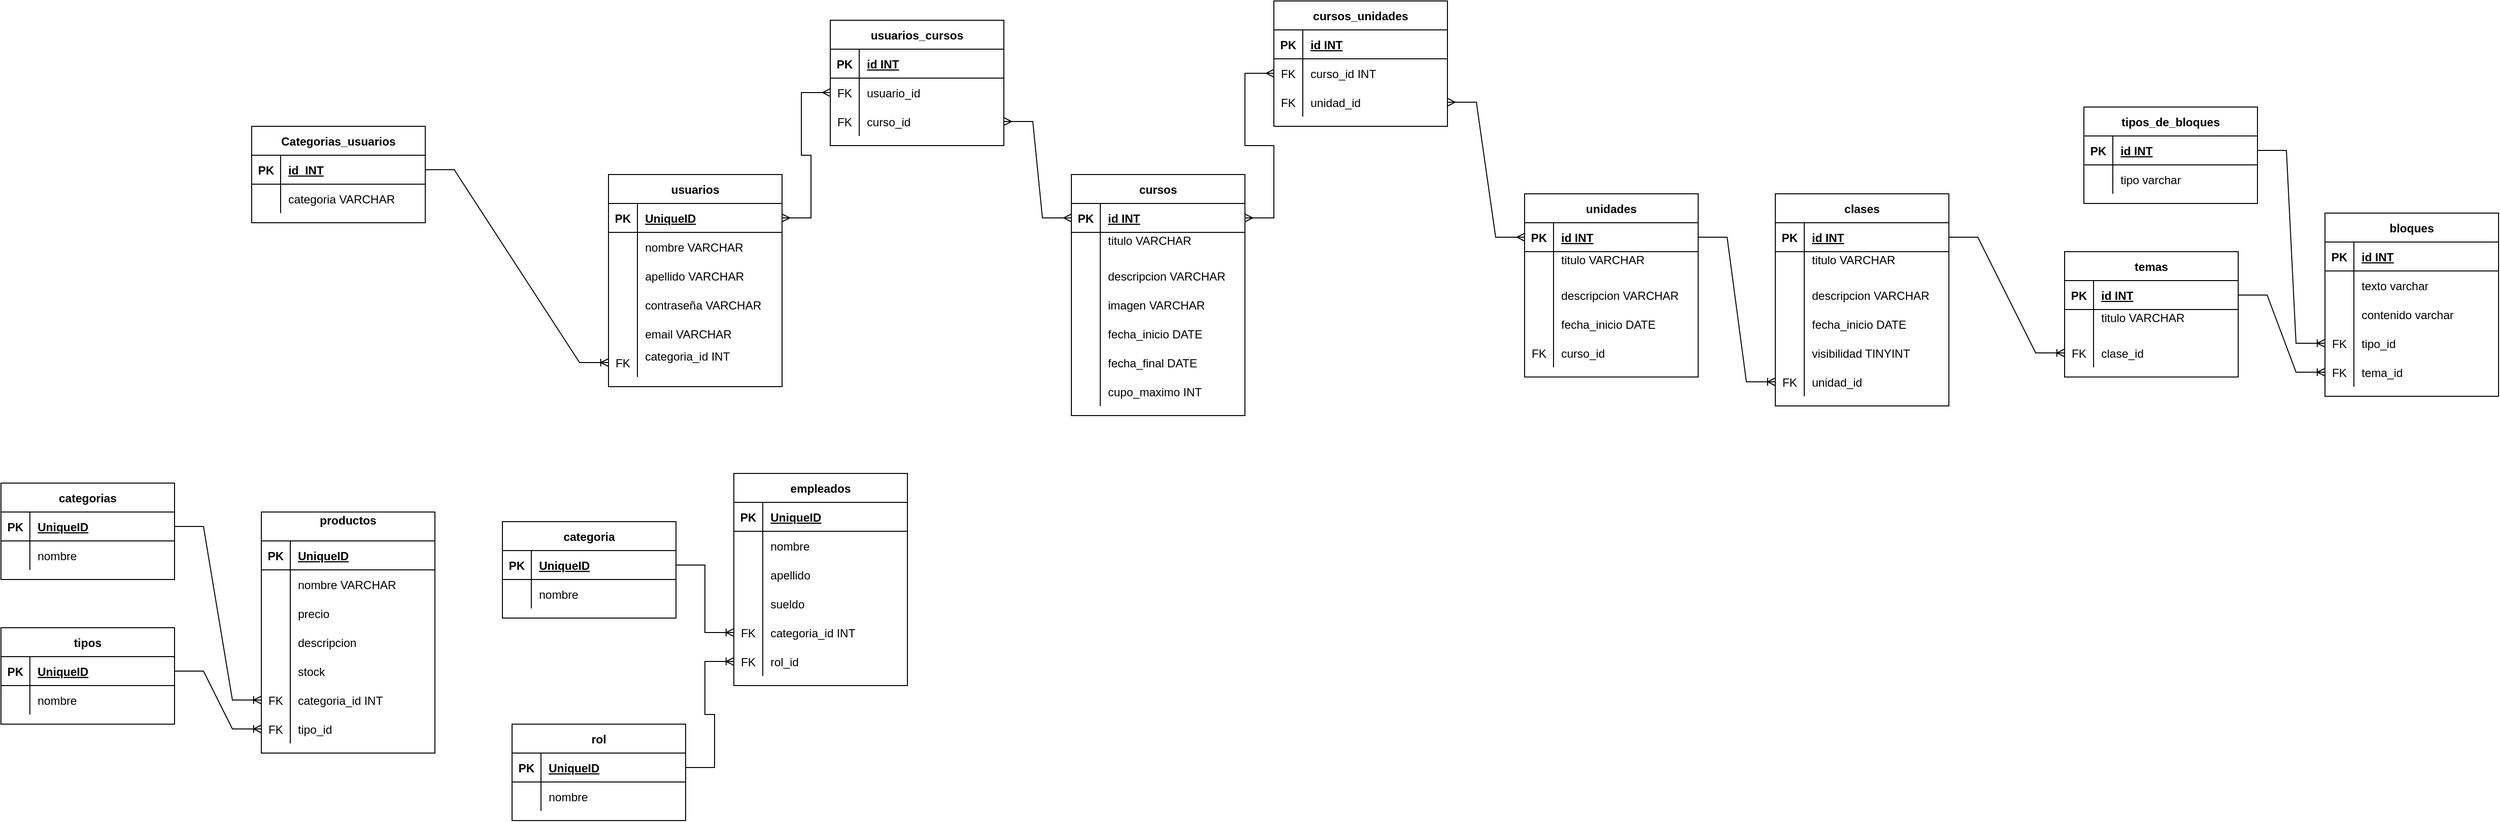 <mxfile version="18.0.1" type="google"><diagram id="R2lEEEUBdFMjLlhIrx00" name="Page-1"><mxGraphModel grid="1" page="1" gridSize="10" guides="1" tooltips="1" connect="1" arrows="1" fold="1" pageScale="1" pageWidth="850" pageHeight="1100" math="0" shadow="0" extFonts="Permanent Marker^https://fonts.googleapis.com/css?family=Permanent+Marker"><root><mxCell id="0"/><mxCell id="1" parent="0"/><mxCell id="RZNtT-JjLA2T4AIwiOap-5" value="Categorias_usuarios" style="shape=table;startSize=30;container=1;collapsible=1;childLayout=tableLayout;fixedRows=1;rowLines=0;fontStyle=1;align=center;resizeLast=1;" vertex="1" parent="1"><mxGeometry x="-40" y="420" width="180" height="100" as="geometry"/></mxCell><mxCell id="RZNtT-JjLA2T4AIwiOap-6" value="" style="shape=tableRow;horizontal=0;startSize=0;swimlaneHead=0;swimlaneBody=0;fillColor=none;collapsible=0;dropTarget=0;points=[[0,0.5],[1,0.5]];portConstraint=eastwest;top=0;left=0;right=0;bottom=1;" vertex="1" parent="RZNtT-JjLA2T4AIwiOap-5"><mxGeometry y="30" width="180" height="30" as="geometry"/></mxCell><mxCell id="RZNtT-JjLA2T4AIwiOap-7" value="PK" style="shape=partialRectangle;connectable=0;fillColor=none;top=0;left=0;bottom=0;right=0;fontStyle=1;overflow=hidden;" vertex="1" parent="RZNtT-JjLA2T4AIwiOap-6"><mxGeometry width="30" height="30" as="geometry"><mxRectangle width="30" height="30" as="alternateBounds"/></mxGeometry></mxCell><mxCell id="RZNtT-JjLA2T4AIwiOap-8" value="id  INT" style="shape=partialRectangle;connectable=0;fillColor=none;top=0;left=0;bottom=0;right=0;align=left;spacingLeft=6;fontStyle=5;overflow=hidden;" vertex="1" parent="RZNtT-JjLA2T4AIwiOap-6"><mxGeometry x="30" width="150" height="30" as="geometry"><mxRectangle width="150" height="30" as="alternateBounds"/></mxGeometry></mxCell><mxCell id="RZNtT-JjLA2T4AIwiOap-9" value="" style="shape=tableRow;horizontal=0;startSize=0;swimlaneHead=0;swimlaneBody=0;fillColor=none;collapsible=0;dropTarget=0;points=[[0,0.5],[1,0.5]];portConstraint=eastwest;top=0;left=0;right=0;bottom=0;" vertex="1" parent="RZNtT-JjLA2T4AIwiOap-5"><mxGeometry y="60" width="180" height="30" as="geometry"/></mxCell><mxCell id="RZNtT-JjLA2T4AIwiOap-10" value="" style="shape=partialRectangle;connectable=0;fillColor=none;top=0;left=0;bottom=0;right=0;editable=1;overflow=hidden;" vertex="1" parent="RZNtT-JjLA2T4AIwiOap-9"><mxGeometry width="30" height="30" as="geometry"><mxRectangle width="30" height="30" as="alternateBounds"/></mxGeometry></mxCell><mxCell id="RZNtT-JjLA2T4AIwiOap-11" value="categoria VARCHAR" style="shape=partialRectangle;connectable=0;fillColor=none;top=0;left=0;bottom=0;right=0;align=left;spacingLeft=6;overflow=hidden;" vertex="1" parent="RZNtT-JjLA2T4AIwiOap-9"><mxGeometry x="30" width="150" height="30" as="geometry"><mxRectangle width="150" height="30" as="alternateBounds"/></mxGeometry></mxCell><mxCell id="RZNtT-JjLA2T4AIwiOap-18" value="usuarios" style="shape=table;startSize=30;container=1;collapsible=1;childLayout=tableLayout;fixedRows=1;rowLines=0;fontStyle=1;align=center;resizeLast=1;" vertex="1" parent="1"><mxGeometry x="330" y="470" width="180" height="220" as="geometry"/></mxCell><mxCell id="RZNtT-JjLA2T4AIwiOap-19" value="" style="shape=tableRow;horizontal=0;startSize=0;swimlaneHead=0;swimlaneBody=0;fillColor=none;collapsible=0;dropTarget=0;points=[[0,0.5],[1,0.5]];portConstraint=eastwest;top=0;left=0;right=0;bottom=1;" vertex="1" parent="RZNtT-JjLA2T4AIwiOap-18"><mxGeometry y="30" width="180" height="30" as="geometry"/></mxCell><mxCell id="RZNtT-JjLA2T4AIwiOap-20" value="PK" style="shape=partialRectangle;connectable=0;fillColor=none;top=0;left=0;bottom=0;right=0;fontStyle=1;overflow=hidden;" vertex="1" parent="RZNtT-JjLA2T4AIwiOap-19"><mxGeometry width="30" height="30" as="geometry"><mxRectangle width="30" height="30" as="alternateBounds"/></mxGeometry></mxCell><mxCell id="RZNtT-JjLA2T4AIwiOap-21" value="UniqueID" style="shape=partialRectangle;connectable=0;fillColor=none;top=0;left=0;bottom=0;right=0;align=left;spacingLeft=6;fontStyle=5;overflow=hidden;" vertex="1" parent="RZNtT-JjLA2T4AIwiOap-19"><mxGeometry x="30" width="150" height="30" as="geometry"><mxRectangle width="150" height="30" as="alternateBounds"/></mxGeometry></mxCell><mxCell id="RZNtT-JjLA2T4AIwiOap-22" value="" style="shape=tableRow;horizontal=0;startSize=0;swimlaneHead=0;swimlaneBody=0;fillColor=none;collapsible=0;dropTarget=0;points=[[0,0.5],[1,0.5]];portConstraint=eastwest;top=0;left=0;right=0;bottom=0;" vertex="1" parent="RZNtT-JjLA2T4AIwiOap-18"><mxGeometry y="60" width="180" height="30" as="geometry"/></mxCell><mxCell id="RZNtT-JjLA2T4AIwiOap-23" value="" style="shape=partialRectangle;connectable=0;fillColor=none;top=0;left=0;bottom=0;right=0;editable=1;overflow=hidden;" vertex="1" parent="RZNtT-JjLA2T4AIwiOap-22"><mxGeometry width="30" height="30" as="geometry"><mxRectangle width="30" height="30" as="alternateBounds"/></mxGeometry></mxCell><mxCell id="RZNtT-JjLA2T4AIwiOap-24" value="nombre VARCHAR" style="shape=partialRectangle;connectable=0;fillColor=none;top=0;left=0;bottom=0;right=0;align=left;spacingLeft=6;overflow=hidden;" vertex="1" parent="RZNtT-JjLA2T4AIwiOap-22"><mxGeometry x="30" width="150" height="30" as="geometry"><mxRectangle width="150" height="30" as="alternateBounds"/></mxGeometry></mxCell><mxCell id="RZNtT-JjLA2T4AIwiOap-25" value="" style="shape=tableRow;horizontal=0;startSize=0;swimlaneHead=0;swimlaneBody=0;fillColor=none;collapsible=0;dropTarget=0;points=[[0,0.5],[1,0.5]];portConstraint=eastwest;top=0;left=0;right=0;bottom=0;" vertex="1" parent="RZNtT-JjLA2T4AIwiOap-18"><mxGeometry y="90" width="180" height="30" as="geometry"/></mxCell><mxCell id="RZNtT-JjLA2T4AIwiOap-26" value="" style="shape=partialRectangle;connectable=0;fillColor=none;top=0;left=0;bottom=0;right=0;editable=1;overflow=hidden;" vertex="1" parent="RZNtT-JjLA2T4AIwiOap-25"><mxGeometry width="30" height="30" as="geometry"><mxRectangle width="30" height="30" as="alternateBounds"/></mxGeometry></mxCell><mxCell id="RZNtT-JjLA2T4AIwiOap-27" value="apellido VARCHAR" style="shape=partialRectangle;connectable=0;fillColor=none;top=0;left=0;bottom=0;right=0;align=left;spacingLeft=6;overflow=hidden;" vertex="1" parent="RZNtT-JjLA2T4AIwiOap-25"><mxGeometry x="30" width="150" height="30" as="geometry"><mxRectangle width="150" height="30" as="alternateBounds"/></mxGeometry></mxCell><mxCell id="RZNtT-JjLA2T4AIwiOap-28" value="" style="shape=tableRow;horizontal=0;startSize=0;swimlaneHead=0;swimlaneBody=0;fillColor=none;collapsible=0;dropTarget=0;points=[[0,0.5],[1,0.5]];portConstraint=eastwest;top=0;left=0;right=0;bottom=0;" vertex="1" parent="RZNtT-JjLA2T4AIwiOap-18"><mxGeometry y="120" width="180" height="30" as="geometry"/></mxCell><mxCell id="RZNtT-JjLA2T4AIwiOap-29" value="" style="shape=partialRectangle;connectable=0;fillColor=none;top=0;left=0;bottom=0;right=0;editable=1;overflow=hidden;" vertex="1" parent="RZNtT-JjLA2T4AIwiOap-28"><mxGeometry width="30" height="30" as="geometry"><mxRectangle width="30" height="30" as="alternateBounds"/></mxGeometry></mxCell><mxCell id="RZNtT-JjLA2T4AIwiOap-30" value="contraseña VARCHAR" style="shape=partialRectangle;connectable=0;fillColor=none;top=0;left=0;bottom=0;right=0;align=left;spacingLeft=6;overflow=hidden;" vertex="1" parent="RZNtT-JjLA2T4AIwiOap-28"><mxGeometry x="30" width="150" height="30" as="geometry"><mxRectangle width="150" height="30" as="alternateBounds"/></mxGeometry></mxCell><mxCell id="RZNtT-JjLA2T4AIwiOap-34" style="shape=tableRow;horizontal=0;startSize=0;swimlaneHead=0;swimlaneBody=0;fillColor=none;collapsible=0;dropTarget=0;points=[[0,0.5],[1,0.5]];portConstraint=eastwest;top=0;left=0;right=0;bottom=0;" vertex="1" parent="RZNtT-JjLA2T4AIwiOap-18"><mxGeometry y="150" width="180" height="30" as="geometry"/></mxCell><mxCell id="RZNtT-JjLA2T4AIwiOap-35" style="shape=partialRectangle;connectable=0;fillColor=none;top=0;left=0;bottom=0;right=0;editable=1;overflow=hidden;" vertex="1" parent="RZNtT-JjLA2T4AIwiOap-34"><mxGeometry width="30" height="30" as="geometry"><mxRectangle width="30" height="30" as="alternateBounds"/></mxGeometry></mxCell><mxCell id="RZNtT-JjLA2T4AIwiOap-36" value="email VARCHAR" style="shape=partialRectangle;connectable=0;fillColor=none;top=0;left=0;bottom=0;right=0;align=left;spacingLeft=6;overflow=hidden;" vertex="1" parent="RZNtT-JjLA2T4AIwiOap-34"><mxGeometry x="30" width="150" height="30" as="geometry"><mxRectangle width="150" height="30" as="alternateBounds"/></mxGeometry></mxCell><mxCell id="RZNtT-JjLA2T4AIwiOap-31" style="shape=tableRow;horizontal=0;startSize=0;swimlaneHead=0;swimlaneBody=0;fillColor=none;collapsible=0;dropTarget=0;points=[[0,0.5],[1,0.5]];portConstraint=eastwest;top=0;left=0;right=0;bottom=0;" vertex="1" parent="RZNtT-JjLA2T4AIwiOap-18"><mxGeometry y="180" width="180" height="30" as="geometry"/></mxCell><mxCell id="RZNtT-JjLA2T4AIwiOap-32" value="FK" style="shape=partialRectangle;connectable=0;fillColor=none;top=0;left=0;bottom=0;right=0;editable=1;overflow=hidden;" vertex="1" parent="RZNtT-JjLA2T4AIwiOap-31"><mxGeometry width="30" height="30" as="geometry"><mxRectangle width="30" height="30" as="alternateBounds"/></mxGeometry></mxCell><mxCell id="RZNtT-JjLA2T4AIwiOap-33" value="categoria_id INT&#xA;" style="shape=partialRectangle;connectable=0;fillColor=none;top=0;left=0;bottom=0;right=0;align=left;spacingLeft=6;overflow=hidden;" vertex="1" parent="RZNtT-JjLA2T4AIwiOap-31"><mxGeometry x="30" width="150" height="30" as="geometry"><mxRectangle width="150" height="30" as="alternateBounds"/></mxGeometry></mxCell><mxCell id="RZNtT-JjLA2T4AIwiOap-37" value="" style="edgeStyle=entityRelationEdgeStyle;fontSize=12;html=1;endArrow=ERoneToMany;rounded=0;exitX=1;exitY=0.5;exitDx=0;exitDy=0;entryX=0;entryY=0.5;entryDx=0;entryDy=0;" edge="1" parent="1" source="RZNtT-JjLA2T4AIwiOap-6" target="RZNtT-JjLA2T4AIwiOap-31"><mxGeometry width="100" height="100" relative="1" as="geometry"><mxPoint x="240" y="680" as="sourcePoint"/><mxPoint x="340" y="580" as="targetPoint"/></mxGeometry></mxCell><mxCell id="RZNtT-JjLA2T4AIwiOap-38" value="usuarios_cursos" style="shape=table;startSize=30;container=1;collapsible=1;childLayout=tableLayout;fixedRows=1;rowLines=0;fontStyle=1;align=center;resizeLast=1;" vertex="1" parent="1"><mxGeometry x="560" y="310" width="180" height="130" as="geometry"/></mxCell><mxCell id="RZNtT-JjLA2T4AIwiOap-39" value="" style="shape=tableRow;horizontal=0;startSize=0;swimlaneHead=0;swimlaneBody=0;fillColor=none;collapsible=0;dropTarget=0;points=[[0,0.5],[1,0.5]];portConstraint=eastwest;top=0;left=0;right=0;bottom=1;" vertex="1" parent="RZNtT-JjLA2T4AIwiOap-38"><mxGeometry y="30" width="180" height="30" as="geometry"/></mxCell><mxCell id="RZNtT-JjLA2T4AIwiOap-40" value="PK" style="shape=partialRectangle;connectable=0;fillColor=none;top=0;left=0;bottom=0;right=0;fontStyle=1;overflow=hidden;" vertex="1" parent="RZNtT-JjLA2T4AIwiOap-39"><mxGeometry width="30" height="30" as="geometry"><mxRectangle width="30" height="30" as="alternateBounds"/></mxGeometry></mxCell><mxCell id="RZNtT-JjLA2T4AIwiOap-41" value="id INT" style="shape=partialRectangle;connectable=0;fillColor=none;top=0;left=0;bottom=0;right=0;align=left;spacingLeft=6;fontStyle=5;overflow=hidden;" vertex="1" parent="RZNtT-JjLA2T4AIwiOap-39"><mxGeometry x="30" width="150" height="30" as="geometry"><mxRectangle width="150" height="30" as="alternateBounds"/></mxGeometry></mxCell><mxCell id="RZNtT-JjLA2T4AIwiOap-42" value="" style="shape=tableRow;horizontal=0;startSize=0;swimlaneHead=0;swimlaneBody=0;fillColor=none;collapsible=0;dropTarget=0;points=[[0,0.5],[1,0.5]];portConstraint=eastwest;top=0;left=0;right=0;bottom=0;" vertex="1" parent="RZNtT-JjLA2T4AIwiOap-38"><mxGeometry y="60" width="180" height="30" as="geometry"/></mxCell><mxCell id="RZNtT-JjLA2T4AIwiOap-43" value="FK" style="shape=partialRectangle;connectable=0;fillColor=none;top=0;left=0;bottom=0;right=0;editable=1;overflow=hidden;" vertex="1" parent="RZNtT-JjLA2T4AIwiOap-42"><mxGeometry width="30" height="30" as="geometry"><mxRectangle width="30" height="30" as="alternateBounds"/></mxGeometry></mxCell><mxCell id="RZNtT-JjLA2T4AIwiOap-44" value="usuario_id" style="shape=partialRectangle;connectable=0;fillColor=none;top=0;left=0;bottom=0;right=0;align=left;spacingLeft=6;overflow=hidden;" vertex="1" parent="RZNtT-JjLA2T4AIwiOap-42"><mxGeometry x="30" width="150" height="30" as="geometry"><mxRectangle width="150" height="30" as="alternateBounds"/></mxGeometry></mxCell><mxCell id="RZNtT-JjLA2T4AIwiOap-45" value="" style="shape=tableRow;horizontal=0;startSize=0;swimlaneHead=0;swimlaneBody=0;fillColor=none;collapsible=0;dropTarget=0;points=[[0,0.5],[1,0.5]];portConstraint=eastwest;top=0;left=0;right=0;bottom=0;" vertex="1" parent="RZNtT-JjLA2T4AIwiOap-38"><mxGeometry y="90" width="180" height="30" as="geometry"/></mxCell><mxCell id="RZNtT-JjLA2T4AIwiOap-46" value="FK" style="shape=partialRectangle;connectable=0;fillColor=none;top=0;left=0;bottom=0;right=0;editable=1;overflow=hidden;" vertex="1" parent="RZNtT-JjLA2T4AIwiOap-45"><mxGeometry width="30" height="30" as="geometry"><mxRectangle width="30" height="30" as="alternateBounds"/></mxGeometry></mxCell><mxCell id="RZNtT-JjLA2T4AIwiOap-47" value="curso_id" style="shape=partialRectangle;connectable=0;fillColor=none;top=0;left=0;bottom=0;right=0;align=left;spacingLeft=6;overflow=hidden;" vertex="1" parent="RZNtT-JjLA2T4AIwiOap-45"><mxGeometry x="30" width="150" height="30" as="geometry"><mxRectangle width="150" height="30" as="alternateBounds"/></mxGeometry></mxCell><mxCell id="RZNtT-JjLA2T4AIwiOap-51" value="cursos" style="shape=table;startSize=30;container=1;collapsible=1;childLayout=tableLayout;fixedRows=1;rowLines=0;fontStyle=1;align=center;resizeLast=1;" vertex="1" parent="1"><mxGeometry x="810" y="470" width="180" height="250" as="geometry"/></mxCell><mxCell id="RZNtT-JjLA2T4AIwiOap-52" value="" style="shape=tableRow;horizontal=0;startSize=0;swimlaneHead=0;swimlaneBody=0;fillColor=none;collapsible=0;dropTarget=0;points=[[0,0.5],[1,0.5]];portConstraint=eastwest;top=0;left=0;right=0;bottom=1;" vertex="1" parent="RZNtT-JjLA2T4AIwiOap-51"><mxGeometry y="30" width="180" height="30" as="geometry"/></mxCell><mxCell id="RZNtT-JjLA2T4AIwiOap-53" value="PK" style="shape=partialRectangle;connectable=0;fillColor=none;top=0;left=0;bottom=0;right=0;fontStyle=1;overflow=hidden;" vertex="1" parent="RZNtT-JjLA2T4AIwiOap-52"><mxGeometry width="30" height="30" as="geometry"><mxRectangle width="30" height="30" as="alternateBounds"/></mxGeometry></mxCell><mxCell id="RZNtT-JjLA2T4AIwiOap-54" value="id INT" style="shape=partialRectangle;connectable=0;fillColor=none;top=0;left=0;bottom=0;right=0;align=left;spacingLeft=6;fontStyle=5;overflow=hidden;" vertex="1" parent="RZNtT-JjLA2T4AIwiOap-52"><mxGeometry x="30" width="150" height="30" as="geometry"><mxRectangle width="150" height="30" as="alternateBounds"/></mxGeometry></mxCell><mxCell id="RZNtT-JjLA2T4AIwiOap-55" value="" style="shape=tableRow;horizontal=0;startSize=0;swimlaneHead=0;swimlaneBody=0;fillColor=none;collapsible=0;dropTarget=0;points=[[0,0.5],[1,0.5]];portConstraint=eastwest;top=0;left=0;right=0;bottom=0;" vertex="1" parent="RZNtT-JjLA2T4AIwiOap-51"><mxGeometry y="60" width="180" height="30" as="geometry"/></mxCell><mxCell id="RZNtT-JjLA2T4AIwiOap-56" value="" style="shape=partialRectangle;connectable=0;fillColor=none;top=0;left=0;bottom=0;right=0;editable=1;overflow=hidden;" vertex="1" parent="RZNtT-JjLA2T4AIwiOap-55"><mxGeometry width="30" height="30" as="geometry"><mxRectangle width="30" height="30" as="alternateBounds"/></mxGeometry></mxCell><mxCell id="RZNtT-JjLA2T4AIwiOap-57" value="titulo VARCHAR&#xA;" style="shape=partialRectangle;connectable=0;fillColor=none;top=0;left=0;bottom=0;right=0;align=left;spacingLeft=6;overflow=hidden;" vertex="1" parent="RZNtT-JjLA2T4AIwiOap-55"><mxGeometry x="30" width="150" height="30" as="geometry"><mxRectangle width="150" height="30" as="alternateBounds"/></mxGeometry></mxCell><mxCell id="RZNtT-JjLA2T4AIwiOap-58" value="" style="shape=tableRow;horizontal=0;startSize=0;swimlaneHead=0;swimlaneBody=0;fillColor=none;collapsible=0;dropTarget=0;points=[[0,0.5],[1,0.5]];portConstraint=eastwest;top=0;left=0;right=0;bottom=0;" vertex="1" parent="RZNtT-JjLA2T4AIwiOap-51"><mxGeometry y="90" width="180" height="30" as="geometry"/></mxCell><mxCell id="RZNtT-JjLA2T4AIwiOap-59" value="" style="shape=partialRectangle;connectable=0;fillColor=none;top=0;left=0;bottom=0;right=0;editable=1;overflow=hidden;" vertex="1" parent="RZNtT-JjLA2T4AIwiOap-58"><mxGeometry width="30" height="30" as="geometry"><mxRectangle width="30" height="30" as="alternateBounds"/></mxGeometry></mxCell><mxCell id="RZNtT-JjLA2T4AIwiOap-60" value="descripcion VARCHAR" style="shape=partialRectangle;connectable=0;fillColor=none;top=0;left=0;bottom=0;right=0;align=left;spacingLeft=6;overflow=hidden;" vertex="1" parent="RZNtT-JjLA2T4AIwiOap-58"><mxGeometry x="30" width="150" height="30" as="geometry"><mxRectangle width="150" height="30" as="alternateBounds"/></mxGeometry></mxCell><mxCell id="RZNtT-JjLA2T4AIwiOap-61" value="" style="shape=tableRow;horizontal=0;startSize=0;swimlaneHead=0;swimlaneBody=0;fillColor=none;collapsible=0;dropTarget=0;points=[[0,0.5],[1,0.5]];portConstraint=eastwest;top=0;left=0;right=0;bottom=0;" vertex="1" parent="RZNtT-JjLA2T4AIwiOap-51"><mxGeometry y="120" width="180" height="30" as="geometry"/></mxCell><mxCell id="RZNtT-JjLA2T4AIwiOap-62" value="" style="shape=partialRectangle;connectable=0;fillColor=none;top=0;left=0;bottom=0;right=0;editable=1;overflow=hidden;" vertex="1" parent="RZNtT-JjLA2T4AIwiOap-61"><mxGeometry width="30" height="30" as="geometry"><mxRectangle width="30" height="30" as="alternateBounds"/></mxGeometry></mxCell><mxCell id="RZNtT-JjLA2T4AIwiOap-63" value="imagen VARCHAR" style="shape=partialRectangle;connectable=0;fillColor=none;top=0;left=0;bottom=0;right=0;align=left;spacingLeft=6;overflow=hidden;" vertex="1" parent="RZNtT-JjLA2T4AIwiOap-61"><mxGeometry x="30" width="150" height="30" as="geometry"><mxRectangle width="150" height="30" as="alternateBounds"/></mxGeometry></mxCell><mxCell id="RZNtT-JjLA2T4AIwiOap-64" value="" style="shape=tableRow;horizontal=0;startSize=0;swimlaneHead=0;swimlaneBody=0;fillColor=none;collapsible=0;dropTarget=0;points=[[0,0.5],[1,0.5]];portConstraint=eastwest;top=0;left=0;right=0;bottom=0;" vertex="1" parent="RZNtT-JjLA2T4AIwiOap-51"><mxGeometry y="150" width="180" height="30" as="geometry"/></mxCell><mxCell id="RZNtT-JjLA2T4AIwiOap-65" value="" style="shape=partialRectangle;connectable=0;fillColor=none;top=0;left=0;bottom=0;right=0;editable=1;overflow=hidden;" vertex="1" parent="RZNtT-JjLA2T4AIwiOap-64"><mxGeometry width="30" height="30" as="geometry"><mxRectangle width="30" height="30" as="alternateBounds"/></mxGeometry></mxCell><mxCell id="RZNtT-JjLA2T4AIwiOap-66" value="fecha_inicio DATE" style="shape=partialRectangle;connectable=0;fillColor=none;top=0;left=0;bottom=0;right=0;align=left;spacingLeft=6;overflow=hidden;" vertex="1" parent="RZNtT-JjLA2T4AIwiOap-64"><mxGeometry x="30" width="150" height="30" as="geometry"><mxRectangle width="150" height="30" as="alternateBounds"/></mxGeometry></mxCell><mxCell id="RZNtT-JjLA2T4AIwiOap-67" value="" style="shape=tableRow;horizontal=0;startSize=0;swimlaneHead=0;swimlaneBody=0;fillColor=none;collapsible=0;dropTarget=0;points=[[0,0.5],[1,0.5]];portConstraint=eastwest;top=0;left=0;right=0;bottom=0;" vertex="1" parent="RZNtT-JjLA2T4AIwiOap-51"><mxGeometry y="180" width="180" height="30" as="geometry"/></mxCell><mxCell id="RZNtT-JjLA2T4AIwiOap-68" value="" style="shape=partialRectangle;connectable=0;fillColor=none;top=0;left=0;bottom=0;right=0;editable=1;overflow=hidden;" vertex="1" parent="RZNtT-JjLA2T4AIwiOap-67"><mxGeometry width="30" height="30" as="geometry"><mxRectangle width="30" height="30" as="alternateBounds"/></mxGeometry></mxCell><mxCell id="RZNtT-JjLA2T4AIwiOap-69" value="fecha_final DATE" style="shape=partialRectangle;connectable=0;fillColor=none;top=0;left=0;bottom=0;right=0;align=left;spacingLeft=6;overflow=hidden;" vertex="1" parent="RZNtT-JjLA2T4AIwiOap-67"><mxGeometry x="30" width="150" height="30" as="geometry"><mxRectangle width="150" height="30" as="alternateBounds"/></mxGeometry></mxCell><mxCell id="RZNtT-JjLA2T4AIwiOap-70" value="" style="shape=tableRow;horizontal=0;startSize=0;swimlaneHead=0;swimlaneBody=0;fillColor=none;collapsible=0;dropTarget=0;points=[[0,0.5],[1,0.5]];portConstraint=eastwest;top=0;left=0;right=0;bottom=0;" vertex="1" parent="RZNtT-JjLA2T4AIwiOap-51"><mxGeometry y="210" width="180" height="30" as="geometry"/></mxCell><mxCell id="RZNtT-JjLA2T4AIwiOap-71" value="" style="shape=partialRectangle;connectable=0;fillColor=none;top=0;left=0;bottom=0;right=0;editable=1;overflow=hidden;" vertex="1" parent="RZNtT-JjLA2T4AIwiOap-70"><mxGeometry width="30" height="30" as="geometry"><mxRectangle width="30" height="30" as="alternateBounds"/></mxGeometry></mxCell><mxCell id="RZNtT-JjLA2T4AIwiOap-72" value="cupo_maximo INT" style="shape=partialRectangle;connectable=0;fillColor=none;top=0;left=0;bottom=0;right=0;align=left;spacingLeft=6;overflow=hidden;" vertex="1" parent="RZNtT-JjLA2T4AIwiOap-70"><mxGeometry x="30" width="150" height="30" as="geometry"><mxRectangle width="150" height="30" as="alternateBounds"/></mxGeometry></mxCell><mxCell id="RZNtT-JjLA2T4AIwiOap-73" value="" style="edgeStyle=entityRelationEdgeStyle;fontSize=12;html=1;endArrow=ERmany;startArrow=ERmany;rounded=0;entryX=0;entryY=0.5;entryDx=0;entryDy=0;exitX=1;exitY=0.5;exitDx=0;exitDy=0;" edge="1" parent="1" source="RZNtT-JjLA2T4AIwiOap-19" target="RZNtT-JjLA2T4AIwiOap-42"><mxGeometry width="100" height="100" relative="1" as="geometry"><mxPoint x="510" y="660" as="sourcePoint"/><mxPoint x="610" y="560" as="targetPoint"/></mxGeometry></mxCell><mxCell id="RZNtT-JjLA2T4AIwiOap-74" value="" style="edgeStyle=entityRelationEdgeStyle;fontSize=12;html=1;endArrow=ERmany;startArrow=ERmany;rounded=0;entryX=0;entryY=0.5;entryDx=0;entryDy=0;exitX=1;exitY=0.5;exitDx=0;exitDy=0;" edge="1" parent="1" source="RZNtT-JjLA2T4AIwiOap-45" target="RZNtT-JjLA2T4AIwiOap-52"><mxGeometry width="100" height="100" relative="1" as="geometry"><mxPoint x="770" y="570.0" as="sourcePoint"/><mxPoint x="850" y="600.0" as="targetPoint"/></mxGeometry></mxCell><mxCell id="RZNtT-JjLA2T4AIwiOap-75" value="unidades" style="shape=table;startSize=30;container=1;collapsible=1;childLayout=tableLayout;fixedRows=1;rowLines=0;fontStyle=1;align=center;resizeLast=1;" vertex="1" parent="1"><mxGeometry x="1280" y="490" width="180" height="190" as="geometry"/></mxCell><mxCell id="RZNtT-JjLA2T4AIwiOap-76" value="" style="shape=tableRow;horizontal=0;startSize=0;swimlaneHead=0;swimlaneBody=0;fillColor=none;collapsible=0;dropTarget=0;points=[[0,0.5],[1,0.5]];portConstraint=eastwest;top=0;left=0;right=0;bottom=1;" vertex="1" parent="RZNtT-JjLA2T4AIwiOap-75"><mxGeometry y="30" width="180" height="30" as="geometry"/></mxCell><mxCell id="RZNtT-JjLA2T4AIwiOap-77" value="PK" style="shape=partialRectangle;connectable=0;fillColor=none;top=0;left=0;bottom=0;right=0;fontStyle=1;overflow=hidden;" vertex="1" parent="RZNtT-JjLA2T4AIwiOap-76"><mxGeometry width="30" height="30" as="geometry"><mxRectangle width="30" height="30" as="alternateBounds"/></mxGeometry></mxCell><mxCell id="RZNtT-JjLA2T4AIwiOap-78" value="id INT" style="shape=partialRectangle;connectable=0;fillColor=none;top=0;left=0;bottom=0;right=0;align=left;spacingLeft=6;fontStyle=5;overflow=hidden;" vertex="1" parent="RZNtT-JjLA2T4AIwiOap-76"><mxGeometry x="30" width="150" height="30" as="geometry"><mxRectangle width="150" height="30" as="alternateBounds"/></mxGeometry></mxCell><mxCell id="RZNtT-JjLA2T4AIwiOap-79" value="" style="shape=tableRow;horizontal=0;startSize=0;swimlaneHead=0;swimlaneBody=0;fillColor=none;collapsible=0;dropTarget=0;points=[[0,0.5],[1,0.5]];portConstraint=eastwest;top=0;left=0;right=0;bottom=0;" vertex="1" parent="RZNtT-JjLA2T4AIwiOap-75"><mxGeometry y="60" width="180" height="30" as="geometry"/></mxCell><mxCell id="RZNtT-JjLA2T4AIwiOap-80" value="" style="shape=partialRectangle;connectable=0;fillColor=none;top=0;left=0;bottom=0;right=0;editable=1;overflow=hidden;" vertex="1" parent="RZNtT-JjLA2T4AIwiOap-79"><mxGeometry width="30" height="30" as="geometry"><mxRectangle width="30" height="30" as="alternateBounds"/></mxGeometry></mxCell><mxCell id="RZNtT-JjLA2T4AIwiOap-81" value="titulo VARCHAR&#xA;" style="shape=partialRectangle;connectable=0;fillColor=none;top=0;left=0;bottom=0;right=0;align=left;spacingLeft=6;overflow=hidden;" vertex="1" parent="RZNtT-JjLA2T4AIwiOap-79"><mxGeometry x="30" width="150" height="30" as="geometry"><mxRectangle width="150" height="30" as="alternateBounds"/></mxGeometry></mxCell><mxCell id="RZNtT-JjLA2T4AIwiOap-82" value="" style="shape=tableRow;horizontal=0;startSize=0;swimlaneHead=0;swimlaneBody=0;fillColor=none;collapsible=0;dropTarget=0;points=[[0,0.5],[1,0.5]];portConstraint=eastwest;top=0;left=0;right=0;bottom=0;" vertex="1" parent="RZNtT-JjLA2T4AIwiOap-75"><mxGeometry y="90" width="180" height="30" as="geometry"/></mxCell><mxCell id="RZNtT-JjLA2T4AIwiOap-83" value="" style="shape=partialRectangle;connectable=0;fillColor=none;top=0;left=0;bottom=0;right=0;editable=1;overflow=hidden;" vertex="1" parent="RZNtT-JjLA2T4AIwiOap-82"><mxGeometry width="30" height="30" as="geometry"><mxRectangle width="30" height="30" as="alternateBounds"/></mxGeometry></mxCell><mxCell id="RZNtT-JjLA2T4AIwiOap-84" value="descripcion VARCHAR" style="shape=partialRectangle;connectable=0;fillColor=none;top=0;left=0;bottom=0;right=0;align=left;spacingLeft=6;overflow=hidden;" vertex="1" parent="RZNtT-JjLA2T4AIwiOap-82"><mxGeometry x="30" width="150" height="30" as="geometry"><mxRectangle width="150" height="30" as="alternateBounds"/></mxGeometry></mxCell><mxCell id="RZNtT-JjLA2T4AIwiOap-88" value="" style="shape=tableRow;horizontal=0;startSize=0;swimlaneHead=0;swimlaneBody=0;fillColor=none;collapsible=0;dropTarget=0;points=[[0,0.5],[1,0.5]];portConstraint=eastwest;top=0;left=0;right=0;bottom=0;" vertex="1" parent="RZNtT-JjLA2T4AIwiOap-75"><mxGeometry y="120" width="180" height="30" as="geometry"/></mxCell><mxCell id="RZNtT-JjLA2T4AIwiOap-89" value="" style="shape=partialRectangle;connectable=0;fillColor=none;top=0;left=0;bottom=0;right=0;editable=1;overflow=hidden;" vertex="1" parent="RZNtT-JjLA2T4AIwiOap-88"><mxGeometry width="30" height="30" as="geometry"><mxRectangle width="30" height="30" as="alternateBounds"/></mxGeometry></mxCell><mxCell id="RZNtT-JjLA2T4AIwiOap-90" value="fecha_inicio DATE" style="shape=partialRectangle;connectable=0;fillColor=none;top=0;left=0;bottom=0;right=0;align=left;spacingLeft=6;overflow=hidden;" vertex="1" parent="RZNtT-JjLA2T4AIwiOap-88"><mxGeometry x="30" width="150" height="30" as="geometry"><mxRectangle width="150" height="30" as="alternateBounds"/></mxGeometry></mxCell><mxCell id="RZNtT-JjLA2T4AIwiOap-97" value="" style="shape=tableRow;horizontal=0;startSize=0;swimlaneHead=0;swimlaneBody=0;fillColor=none;collapsible=0;dropTarget=0;points=[[0,0.5],[1,0.5]];portConstraint=eastwest;top=0;left=0;right=0;bottom=0;" vertex="1" parent="RZNtT-JjLA2T4AIwiOap-75"><mxGeometry y="150" width="180" height="30" as="geometry"/></mxCell><mxCell id="RZNtT-JjLA2T4AIwiOap-98" value="FK" style="shape=partialRectangle;connectable=0;fillColor=none;top=0;left=0;bottom=0;right=0;editable=1;overflow=hidden;" vertex="1" parent="RZNtT-JjLA2T4AIwiOap-97"><mxGeometry width="30" height="30" as="geometry"><mxRectangle width="30" height="30" as="alternateBounds"/></mxGeometry></mxCell><mxCell id="RZNtT-JjLA2T4AIwiOap-99" value="curso_id" style="shape=partialRectangle;connectable=0;fillColor=none;top=0;left=0;bottom=0;right=0;align=left;spacingLeft=6;overflow=hidden;" vertex="1" parent="RZNtT-JjLA2T4AIwiOap-97"><mxGeometry x="30" width="150" height="30" as="geometry"><mxRectangle width="150" height="30" as="alternateBounds"/></mxGeometry></mxCell><mxCell id="JIxinta1Ul7WfH81-Nrc-1" value="cursos_unidades" style="shape=table;startSize=30;container=1;collapsible=1;childLayout=tableLayout;fixedRows=1;rowLines=0;fontStyle=1;align=center;resizeLast=1;" vertex="1" parent="1"><mxGeometry x="1020" y="290" width="180" height="130" as="geometry"/></mxCell><mxCell id="JIxinta1Ul7WfH81-Nrc-2" value="" style="shape=tableRow;horizontal=0;startSize=0;swimlaneHead=0;swimlaneBody=0;fillColor=none;collapsible=0;dropTarget=0;points=[[0,0.5],[1,0.5]];portConstraint=eastwest;top=0;left=0;right=0;bottom=1;" vertex="1" parent="JIxinta1Ul7WfH81-Nrc-1"><mxGeometry y="30" width="180" height="30" as="geometry"/></mxCell><mxCell id="JIxinta1Ul7WfH81-Nrc-3" value="PK" style="shape=partialRectangle;connectable=0;fillColor=none;top=0;left=0;bottom=0;right=0;fontStyle=1;overflow=hidden;" vertex="1" parent="JIxinta1Ul7WfH81-Nrc-2"><mxGeometry width="30" height="30" as="geometry"><mxRectangle width="30" height="30" as="alternateBounds"/></mxGeometry></mxCell><mxCell id="JIxinta1Ul7WfH81-Nrc-4" value="id INT" style="shape=partialRectangle;connectable=0;fillColor=none;top=0;left=0;bottom=0;right=0;align=left;spacingLeft=6;fontStyle=5;overflow=hidden;" vertex="1" parent="JIxinta1Ul7WfH81-Nrc-2"><mxGeometry x="30" width="150" height="30" as="geometry"><mxRectangle width="150" height="30" as="alternateBounds"/></mxGeometry></mxCell><mxCell id="JIxinta1Ul7WfH81-Nrc-5" value="" style="shape=tableRow;horizontal=0;startSize=0;swimlaneHead=0;swimlaneBody=0;fillColor=none;collapsible=0;dropTarget=0;points=[[0,0.5],[1,0.5]];portConstraint=eastwest;top=0;left=0;right=0;bottom=0;" vertex="1" parent="JIxinta1Ul7WfH81-Nrc-1"><mxGeometry y="60" width="180" height="30" as="geometry"/></mxCell><mxCell id="JIxinta1Ul7WfH81-Nrc-6" value="FK" style="shape=partialRectangle;connectable=0;fillColor=none;top=0;left=0;bottom=0;right=0;editable=1;overflow=hidden;" vertex="1" parent="JIxinta1Ul7WfH81-Nrc-5"><mxGeometry width="30" height="30" as="geometry"><mxRectangle width="30" height="30" as="alternateBounds"/></mxGeometry></mxCell><mxCell id="JIxinta1Ul7WfH81-Nrc-7" value="curso_id INT" style="shape=partialRectangle;connectable=0;fillColor=none;top=0;left=0;bottom=0;right=0;align=left;spacingLeft=6;overflow=hidden;" vertex="1" parent="JIxinta1Ul7WfH81-Nrc-5"><mxGeometry x="30" width="150" height="30" as="geometry"><mxRectangle width="150" height="30" as="alternateBounds"/></mxGeometry></mxCell><mxCell id="JIxinta1Ul7WfH81-Nrc-8" value="" style="shape=tableRow;horizontal=0;startSize=0;swimlaneHead=0;swimlaneBody=0;fillColor=none;collapsible=0;dropTarget=0;points=[[0,0.5],[1,0.5]];portConstraint=eastwest;top=0;left=0;right=0;bottom=0;" vertex="1" parent="JIxinta1Ul7WfH81-Nrc-1"><mxGeometry y="90" width="180" height="30" as="geometry"/></mxCell><mxCell id="JIxinta1Ul7WfH81-Nrc-9" value="FK" style="shape=partialRectangle;connectable=0;fillColor=none;top=0;left=0;bottom=0;right=0;editable=1;overflow=hidden;" vertex="1" parent="JIxinta1Ul7WfH81-Nrc-8"><mxGeometry width="30" height="30" as="geometry"><mxRectangle width="30" height="30" as="alternateBounds"/></mxGeometry></mxCell><mxCell id="JIxinta1Ul7WfH81-Nrc-10" value="unidad_id" style="shape=partialRectangle;connectable=0;fillColor=none;top=0;left=0;bottom=0;right=0;align=left;spacingLeft=6;overflow=hidden;" vertex="1" parent="JIxinta1Ul7WfH81-Nrc-8"><mxGeometry x="30" width="150" height="30" as="geometry"><mxRectangle width="150" height="30" as="alternateBounds"/></mxGeometry></mxCell><mxCell id="JIxinta1Ul7WfH81-Nrc-14" value="" style="edgeStyle=entityRelationEdgeStyle;fontSize=12;html=1;endArrow=ERmany;startArrow=ERmany;rounded=0;exitX=1;exitY=0.5;exitDx=0;exitDy=0;entryX=0;entryY=0.5;entryDx=0;entryDy=0;" edge="1" parent="1" source="RZNtT-JjLA2T4AIwiOap-52" target="JIxinta1Ul7WfH81-Nrc-5"><mxGeometry width="100" height="100" relative="1" as="geometry"><mxPoint x="1040" y="830" as="sourcePoint"/><mxPoint x="1030" y="550" as="targetPoint"/></mxGeometry></mxCell><mxCell id="JIxinta1Ul7WfH81-Nrc-15" value="" style="edgeStyle=entityRelationEdgeStyle;fontSize=12;html=1;endArrow=ERmany;startArrow=ERmany;rounded=0;exitX=1;exitY=0.5;exitDx=0;exitDy=0;entryX=0;entryY=0.5;entryDx=0;entryDy=0;" edge="1" parent="1" source="JIxinta1Ul7WfH81-Nrc-8" target="RZNtT-JjLA2T4AIwiOap-76"><mxGeometry width="100" height="100" relative="1" as="geometry"><mxPoint x="1180" y="640" as="sourcePoint"/><mxPoint x="1230" y="690" as="targetPoint"/></mxGeometry></mxCell><mxCell id="JIxinta1Ul7WfH81-Nrc-16" value="clases" style="shape=table;startSize=30;container=1;collapsible=1;childLayout=tableLayout;fixedRows=1;rowLines=0;fontStyle=1;align=center;resizeLast=1;" vertex="1" parent="1"><mxGeometry x="1540" y="490" width="180" height="220" as="geometry"/></mxCell><mxCell id="JIxinta1Ul7WfH81-Nrc-17" value="" style="shape=tableRow;horizontal=0;startSize=0;swimlaneHead=0;swimlaneBody=0;fillColor=none;collapsible=0;dropTarget=0;points=[[0,0.5],[1,0.5]];portConstraint=eastwest;top=0;left=0;right=0;bottom=1;" vertex="1" parent="JIxinta1Ul7WfH81-Nrc-16"><mxGeometry y="30" width="180" height="30" as="geometry"/></mxCell><mxCell id="JIxinta1Ul7WfH81-Nrc-18" value="PK" style="shape=partialRectangle;connectable=0;fillColor=none;top=0;left=0;bottom=0;right=0;fontStyle=1;overflow=hidden;" vertex="1" parent="JIxinta1Ul7WfH81-Nrc-17"><mxGeometry width="30" height="30" as="geometry"><mxRectangle width="30" height="30" as="alternateBounds"/></mxGeometry></mxCell><mxCell id="JIxinta1Ul7WfH81-Nrc-19" value="id INT" style="shape=partialRectangle;connectable=0;fillColor=none;top=0;left=0;bottom=0;right=0;align=left;spacingLeft=6;fontStyle=5;overflow=hidden;" vertex="1" parent="JIxinta1Ul7WfH81-Nrc-17"><mxGeometry x="30" width="150" height="30" as="geometry"><mxRectangle width="150" height="30" as="alternateBounds"/></mxGeometry></mxCell><mxCell id="JIxinta1Ul7WfH81-Nrc-20" value="" style="shape=tableRow;horizontal=0;startSize=0;swimlaneHead=0;swimlaneBody=0;fillColor=none;collapsible=0;dropTarget=0;points=[[0,0.5],[1,0.5]];portConstraint=eastwest;top=0;left=0;right=0;bottom=0;" vertex="1" parent="JIxinta1Ul7WfH81-Nrc-16"><mxGeometry y="60" width="180" height="30" as="geometry"/></mxCell><mxCell id="JIxinta1Ul7WfH81-Nrc-21" value="" style="shape=partialRectangle;connectable=0;fillColor=none;top=0;left=0;bottom=0;right=0;editable=1;overflow=hidden;" vertex="1" parent="JIxinta1Ul7WfH81-Nrc-20"><mxGeometry width="30" height="30" as="geometry"><mxRectangle width="30" height="30" as="alternateBounds"/></mxGeometry></mxCell><mxCell id="JIxinta1Ul7WfH81-Nrc-22" value="titulo VARCHAR&#xA;" style="shape=partialRectangle;connectable=0;fillColor=none;top=0;left=0;bottom=0;right=0;align=left;spacingLeft=6;overflow=hidden;" vertex="1" parent="JIxinta1Ul7WfH81-Nrc-20"><mxGeometry x="30" width="150" height="30" as="geometry"><mxRectangle width="150" height="30" as="alternateBounds"/></mxGeometry></mxCell><mxCell id="JIxinta1Ul7WfH81-Nrc-23" value="" style="shape=tableRow;horizontal=0;startSize=0;swimlaneHead=0;swimlaneBody=0;fillColor=none;collapsible=0;dropTarget=0;points=[[0,0.5],[1,0.5]];portConstraint=eastwest;top=0;left=0;right=0;bottom=0;" vertex="1" parent="JIxinta1Ul7WfH81-Nrc-16"><mxGeometry y="90" width="180" height="30" as="geometry"/></mxCell><mxCell id="JIxinta1Ul7WfH81-Nrc-24" value="" style="shape=partialRectangle;connectable=0;fillColor=none;top=0;left=0;bottom=0;right=0;editable=1;overflow=hidden;" vertex="1" parent="JIxinta1Ul7WfH81-Nrc-23"><mxGeometry width="30" height="30" as="geometry"><mxRectangle width="30" height="30" as="alternateBounds"/></mxGeometry></mxCell><mxCell id="JIxinta1Ul7WfH81-Nrc-25" value="descripcion VARCHAR" style="shape=partialRectangle;connectable=0;fillColor=none;top=0;left=0;bottom=0;right=0;align=left;spacingLeft=6;overflow=hidden;" vertex="1" parent="JIxinta1Ul7WfH81-Nrc-23"><mxGeometry x="30" width="150" height="30" as="geometry"><mxRectangle width="150" height="30" as="alternateBounds"/></mxGeometry></mxCell><mxCell id="JIxinta1Ul7WfH81-Nrc-26" value="" style="shape=tableRow;horizontal=0;startSize=0;swimlaneHead=0;swimlaneBody=0;fillColor=none;collapsible=0;dropTarget=0;points=[[0,0.5],[1,0.5]];portConstraint=eastwest;top=0;left=0;right=0;bottom=0;" vertex="1" parent="JIxinta1Ul7WfH81-Nrc-16"><mxGeometry y="120" width="180" height="30" as="geometry"/></mxCell><mxCell id="JIxinta1Ul7WfH81-Nrc-27" value="" style="shape=partialRectangle;connectable=0;fillColor=none;top=0;left=0;bottom=0;right=0;editable=1;overflow=hidden;" vertex="1" parent="JIxinta1Ul7WfH81-Nrc-26"><mxGeometry width="30" height="30" as="geometry"><mxRectangle width="30" height="30" as="alternateBounds"/></mxGeometry></mxCell><mxCell id="JIxinta1Ul7WfH81-Nrc-28" value="fecha_inicio DATE" style="shape=partialRectangle;connectable=0;fillColor=none;top=0;left=0;bottom=0;right=0;align=left;spacingLeft=6;overflow=hidden;" vertex="1" parent="JIxinta1Ul7WfH81-Nrc-26"><mxGeometry x="30" width="150" height="30" as="geometry"><mxRectangle width="150" height="30" as="alternateBounds"/></mxGeometry></mxCell><mxCell id="JIxinta1Ul7WfH81-Nrc-29" value="" style="shape=tableRow;horizontal=0;startSize=0;swimlaneHead=0;swimlaneBody=0;fillColor=none;collapsible=0;dropTarget=0;points=[[0,0.5],[1,0.5]];portConstraint=eastwest;top=0;left=0;right=0;bottom=0;" vertex="1" parent="JIxinta1Ul7WfH81-Nrc-16"><mxGeometry y="150" width="180" height="30" as="geometry"/></mxCell><mxCell id="JIxinta1Ul7WfH81-Nrc-30" value="" style="shape=partialRectangle;connectable=0;fillColor=none;top=0;left=0;bottom=0;right=0;editable=1;overflow=hidden;" vertex="1" parent="JIxinta1Ul7WfH81-Nrc-29"><mxGeometry width="30" height="30" as="geometry"><mxRectangle width="30" height="30" as="alternateBounds"/></mxGeometry></mxCell><mxCell id="JIxinta1Ul7WfH81-Nrc-31" value="visibilidad TINYINT" style="shape=partialRectangle;connectable=0;fillColor=none;top=0;left=0;bottom=0;right=0;align=left;spacingLeft=6;overflow=hidden;" vertex="1" parent="JIxinta1Ul7WfH81-Nrc-29"><mxGeometry x="30" width="150" height="30" as="geometry"><mxRectangle width="150" height="30" as="alternateBounds"/></mxGeometry></mxCell><mxCell id="JIxinta1Ul7WfH81-Nrc-32" style="shape=tableRow;horizontal=0;startSize=0;swimlaneHead=0;swimlaneBody=0;fillColor=none;collapsible=0;dropTarget=0;points=[[0,0.5],[1,0.5]];portConstraint=eastwest;top=0;left=0;right=0;bottom=0;" vertex="1" parent="JIxinta1Ul7WfH81-Nrc-16"><mxGeometry y="180" width="180" height="30" as="geometry"/></mxCell><mxCell id="JIxinta1Ul7WfH81-Nrc-33" value="FK" style="shape=partialRectangle;connectable=0;fillColor=none;top=0;left=0;bottom=0;right=0;editable=1;overflow=hidden;" vertex="1" parent="JIxinta1Ul7WfH81-Nrc-32"><mxGeometry width="30" height="30" as="geometry"><mxRectangle width="30" height="30" as="alternateBounds"/></mxGeometry></mxCell><mxCell id="JIxinta1Ul7WfH81-Nrc-34" value="unidad_id" style="shape=partialRectangle;connectable=0;fillColor=none;top=0;left=0;bottom=0;right=0;align=left;spacingLeft=6;overflow=hidden;" vertex="1" parent="JIxinta1Ul7WfH81-Nrc-32"><mxGeometry x="30" width="150" height="30" as="geometry"><mxRectangle width="150" height="30" as="alternateBounds"/></mxGeometry></mxCell><mxCell id="JIxinta1Ul7WfH81-Nrc-35" value="" style="edgeStyle=entityRelationEdgeStyle;fontSize=12;html=1;endArrow=ERoneToMany;rounded=0;exitX=1;exitY=0.5;exitDx=0;exitDy=0;entryX=0;entryY=0.5;entryDx=0;entryDy=0;" edge="1" parent="1" source="RZNtT-JjLA2T4AIwiOap-76" target="JIxinta1Ul7WfH81-Nrc-32"><mxGeometry width="100" height="100" relative="1" as="geometry"><mxPoint x="1480" y="720" as="sourcePoint"/><mxPoint x="1580" y="620" as="targetPoint"/></mxGeometry></mxCell><mxCell id="JIxinta1Ul7WfH81-Nrc-36" value="temas" style="shape=table;startSize=30;container=1;collapsible=1;childLayout=tableLayout;fixedRows=1;rowLines=0;fontStyle=1;align=center;resizeLast=1;" vertex="1" parent="1"><mxGeometry x="1840" y="550" width="180" height="130" as="geometry"/></mxCell><mxCell id="JIxinta1Ul7WfH81-Nrc-37" value="" style="shape=tableRow;horizontal=0;startSize=0;swimlaneHead=0;swimlaneBody=0;fillColor=none;collapsible=0;dropTarget=0;points=[[0,0.5],[1,0.5]];portConstraint=eastwest;top=0;left=0;right=0;bottom=1;" vertex="1" parent="JIxinta1Ul7WfH81-Nrc-36"><mxGeometry y="30" width="180" height="30" as="geometry"/></mxCell><mxCell id="JIxinta1Ul7WfH81-Nrc-38" value="PK" style="shape=partialRectangle;connectable=0;fillColor=none;top=0;left=0;bottom=0;right=0;fontStyle=1;overflow=hidden;" vertex="1" parent="JIxinta1Ul7WfH81-Nrc-37"><mxGeometry width="30" height="30" as="geometry"><mxRectangle width="30" height="30" as="alternateBounds"/></mxGeometry></mxCell><mxCell id="JIxinta1Ul7WfH81-Nrc-39" value="id INT" style="shape=partialRectangle;connectable=0;fillColor=none;top=0;left=0;bottom=0;right=0;align=left;spacingLeft=6;fontStyle=5;overflow=hidden;" vertex="1" parent="JIxinta1Ul7WfH81-Nrc-37"><mxGeometry x="30" width="150" height="30" as="geometry"><mxRectangle width="150" height="30" as="alternateBounds"/></mxGeometry></mxCell><mxCell id="JIxinta1Ul7WfH81-Nrc-40" value="" style="shape=tableRow;horizontal=0;startSize=0;swimlaneHead=0;swimlaneBody=0;fillColor=none;collapsible=0;dropTarget=0;points=[[0,0.5],[1,0.5]];portConstraint=eastwest;top=0;left=0;right=0;bottom=0;" vertex="1" parent="JIxinta1Ul7WfH81-Nrc-36"><mxGeometry y="60" width="180" height="30" as="geometry"/></mxCell><mxCell id="JIxinta1Ul7WfH81-Nrc-41" value="" style="shape=partialRectangle;connectable=0;fillColor=none;top=0;left=0;bottom=0;right=0;editable=1;overflow=hidden;" vertex="1" parent="JIxinta1Ul7WfH81-Nrc-40"><mxGeometry width="30" height="30" as="geometry"><mxRectangle width="30" height="30" as="alternateBounds"/></mxGeometry></mxCell><mxCell id="JIxinta1Ul7WfH81-Nrc-42" value="titulo VARCHAR&#xA;" style="shape=partialRectangle;connectable=0;fillColor=none;top=0;left=0;bottom=0;right=0;align=left;spacingLeft=6;overflow=hidden;" vertex="1" parent="JIxinta1Ul7WfH81-Nrc-40"><mxGeometry x="30" width="150" height="30" as="geometry"><mxRectangle width="150" height="30" as="alternateBounds"/></mxGeometry></mxCell><mxCell id="JIxinta1Ul7WfH81-Nrc-52" style="shape=tableRow;horizontal=0;startSize=0;swimlaneHead=0;swimlaneBody=0;fillColor=none;collapsible=0;dropTarget=0;points=[[0,0.5],[1,0.5]];portConstraint=eastwest;top=0;left=0;right=0;bottom=0;" vertex="1" parent="JIxinta1Ul7WfH81-Nrc-36"><mxGeometry y="90" width="180" height="30" as="geometry"/></mxCell><mxCell id="JIxinta1Ul7WfH81-Nrc-53" value="FK" style="shape=partialRectangle;connectable=0;fillColor=none;top=0;left=0;bottom=0;right=0;editable=1;overflow=hidden;" vertex="1" parent="JIxinta1Ul7WfH81-Nrc-52"><mxGeometry width="30" height="30" as="geometry"><mxRectangle width="30" height="30" as="alternateBounds"/></mxGeometry></mxCell><mxCell id="JIxinta1Ul7WfH81-Nrc-54" value="clase_id" style="shape=partialRectangle;connectable=0;fillColor=none;top=0;left=0;bottom=0;right=0;align=left;spacingLeft=6;overflow=hidden;" vertex="1" parent="JIxinta1Ul7WfH81-Nrc-52"><mxGeometry x="30" width="150" height="30" as="geometry"><mxRectangle width="150" height="30" as="alternateBounds"/></mxGeometry></mxCell><mxCell id="JIxinta1Ul7WfH81-Nrc-55" value="" style="edgeStyle=entityRelationEdgeStyle;fontSize=12;html=1;endArrow=ERoneToMany;rounded=0;exitX=1;exitY=0.5;exitDx=0;exitDy=0;entryX=0;entryY=0.5;entryDx=0;entryDy=0;" edge="1" parent="1" source="JIxinta1Ul7WfH81-Nrc-17" target="JIxinta1Ul7WfH81-Nrc-52"><mxGeometry width="100" height="100" relative="1" as="geometry"><mxPoint x="1780" y="720" as="sourcePoint"/><mxPoint x="1880" y="620" as="targetPoint"/></mxGeometry></mxCell><mxCell id="JIxinta1Ul7WfH81-Nrc-56" value="bloques" style="shape=table;startSize=30;container=1;collapsible=1;childLayout=tableLayout;fixedRows=1;rowLines=0;fontStyle=1;align=center;resizeLast=1;" vertex="1" parent="1"><mxGeometry x="2110" y="510" width="180" height="190" as="geometry"/></mxCell><mxCell id="JIxinta1Ul7WfH81-Nrc-57" value="" style="shape=tableRow;horizontal=0;startSize=0;swimlaneHead=0;swimlaneBody=0;fillColor=none;collapsible=0;dropTarget=0;points=[[0,0.5],[1,0.5]];portConstraint=eastwest;top=0;left=0;right=0;bottom=1;" vertex="1" parent="JIxinta1Ul7WfH81-Nrc-56"><mxGeometry y="30" width="180" height="30" as="geometry"/></mxCell><mxCell id="JIxinta1Ul7WfH81-Nrc-58" value="PK" style="shape=partialRectangle;connectable=0;fillColor=none;top=0;left=0;bottom=0;right=0;fontStyle=1;overflow=hidden;" vertex="1" parent="JIxinta1Ul7WfH81-Nrc-57"><mxGeometry width="30" height="30" as="geometry"><mxRectangle width="30" height="30" as="alternateBounds"/></mxGeometry></mxCell><mxCell id="JIxinta1Ul7WfH81-Nrc-59" value="id INT" style="shape=partialRectangle;connectable=0;fillColor=none;top=0;left=0;bottom=0;right=0;align=left;spacingLeft=6;fontStyle=5;overflow=hidden;" vertex="1" parent="JIxinta1Ul7WfH81-Nrc-57"><mxGeometry x="30" width="150" height="30" as="geometry"><mxRectangle width="150" height="30" as="alternateBounds"/></mxGeometry></mxCell><mxCell id="JIxinta1Ul7WfH81-Nrc-60" value="" style="shape=tableRow;horizontal=0;startSize=0;swimlaneHead=0;swimlaneBody=0;fillColor=none;collapsible=0;dropTarget=0;points=[[0,0.5],[1,0.5]];portConstraint=eastwest;top=0;left=0;right=0;bottom=0;" vertex="1" parent="JIxinta1Ul7WfH81-Nrc-56"><mxGeometry y="60" width="180" height="30" as="geometry"/></mxCell><mxCell id="JIxinta1Ul7WfH81-Nrc-61" value="" style="shape=partialRectangle;connectable=0;fillColor=none;top=0;left=0;bottom=0;right=0;editable=1;overflow=hidden;" vertex="1" parent="JIxinta1Ul7WfH81-Nrc-60"><mxGeometry width="30" height="30" as="geometry"><mxRectangle width="30" height="30" as="alternateBounds"/></mxGeometry></mxCell><mxCell id="JIxinta1Ul7WfH81-Nrc-62" value="texto varchar" style="shape=partialRectangle;connectable=0;fillColor=none;top=0;left=0;bottom=0;right=0;align=left;spacingLeft=6;overflow=hidden;" vertex="1" parent="JIxinta1Ul7WfH81-Nrc-60"><mxGeometry x="30" width="150" height="30" as="geometry"><mxRectangle width="150" height="30" as="alternateBounds"/></mxGeometry></mxCell><mxCell id="JIxinta1Ul7WfH81-Nrc-63" style="shape=tableRow;horizontal=0;startSize=0;swimlaneHead=0;swimlaneBody=0;fillColor=none;collapsible=0;dropTarget=0;points=[[0,0.5],[1,0.5]];portConstraint=eastwest;top=0;left=0;right=0;bottom=0;" vertex="1" parent="JIxinta1Ul7WfH81-Nrc-56"><mxGeometry y="90" width="180" height="30" as="geometry"/></mxCell><mxCell id="JIxinta1Ul7WfH81-Nrc-64" value="&#xA;" style="shape=partialRectangle;connectable=0;fillColor=none;top=0;left=0;bottom=0;right=0;editable=1;overflow=hidden;" vertex="1" parent="JIxinta1Ul7WfH81-Nrc-63"><mxGeometry width="30" height="30" as="geometry"><mxRectangle width="30" height="30" as="alternateBounds"/></mxGeometry></mxCell><mxCell id="JIxinta1Ul7WfH81-Nrc-65" value="contenido varchar" style="shape=partialRectangle;connectable=0;fillColor=none;top=0;left=0;bottom=0;right=0;align=left;spacingLeft=6;overflow=hidden;" vertex="1" parent="JIxinta1Ul7WfH81-Nrc-63"><mxGeometry x="30" width="150" height="30" as="geometry"><mxRectangle width="150" height="30" as="alternateBounds"/></mxGeometry></mxCell><mxCell id="JIxinta1Ul7WfH81-Nrc-76" style="shape=tableRow;horizontal=0;startSize=0;swimlaneHead=0;swimlaneBody=0;fillColor=none;collapsible=0;dropTarget=0;points=[[0,0.5],[1,0.5]];portConstraint=eastwest;top=0;left=0;right=0;bottom=0;" vertex="1" parent="JIxinta1Ul7WfH81-Nrc-56"><mxGeometry y="120" width="180" height="30" as="geometry"/></mxCell><mxCell id="JIxinta1Ul7WfH81-Nrc-77" value="FK" style="shape=partialRectangle;connectable=0;fillColor=none;top=0;left=0;bottom=0;right=0;editable=1;overflow=hidden;" vertex="1" parent="JIxinta1Ul7WfH81-Nrc-76"><mxGeometry width="30" height="30" as="geometry"><mxRectangle width="30" height="30" as="alternateBounds"/></mxGeometry></mxCell><mxCell id="JIxinta1Ul7WfH81-Nrc-78" value="tipo_id" style="shape=partialRectangle;connectable=0;fillColor=none;top=0;left=0;bottom=0;right=0;align=left;spacingLeft=6;overflow=hidden;" vertex="1" parent="JIxinta1Ul7WfH81-Nrc-76"><mxGeometry x="30" width="150" height="30" as="geometry"><mxRectangle width="150" height="30" as="alternateBounds"/></mxGeometry></mxCell><mxCell id="JIxinta1Ul7WfH81-Nrc-81" style="shape=tableRow;horizontal=0;startSize=0;swimlaneHead=0;swimlaneBody=0;fillColor=none;collapsible=0;dropTarget=0;points=[[0,0.5],[1,0.5]];portConstraint=eastwest;top=0;left=0;right=0;bottom=0;" vertex="1" parent="JIxinta1Ul7WfH81-Nrc-56"><mxGeometry y="150" width="180" height="30" as="geometry"/></mxCell><mxCell id="JIxinta1Ul7WfH81-Nrc-82" value="FK" style="shape=partialRectangle;connectable=0;fillColor=none;top=0;left=0;bottom=0;right=0;editable=1;overflow=hidden;" vertex="1" parent="JIxinta1Ul7WfH81-Nrc-81"><mxGeometry width="30" height="30" as="geometry"><mxRectangle width="30" height="30" as="alternateBounds"/></mxGeometry></mxCell><mxCell id="JIxinta1Ul7WfH81-Nrc-83" value="tema_id" style="shape=partialRectangle;connectable=0;fillColor=none;top=0;left=0;bottom=0;right=0;align=left;spacingLeft=6;overflow=hidden;" vertex="1" parent="JIxinta1Ul7WfH81-Nrc-81"><mxGeometry x="30" width="150" height="30" as="geometry"><mxRectangle width="150" height="30" as="alternateBounds"/></mxGeometry></mxCell><mxCell id="JIxinta1Ul7WfH81-Nrc-66" value="tipos_de_bloques" style="shape=table;startSize=30;container=1;collapsible=1;childLayout=tableLayout;fixedRows=1;rowLines=0;fontStyle=1;align=center;resizeLast=1;" vertex="1" parent="1"><mxGeometry x="1860" y="400" width="180" height="100" as="geometry"/></mxCell><mxCell id="JIxinta1Ul7WfH81-Nrc-67" value="" style="shape=tableRow;horizontal=0;startSize=0;swimlaneHead=0;swimlaneBody=0;fillColor=none;collapsible=0;dropTarget=0;points=[[0,0.5],[1,0.5]];portConstraint=eastwest;top=0;left=0;right=0;bottom=1;" vertex="1" parent="JIxinta1Ul7WfH81-Nrc-66"><mxGeometry y="30" width="180" height="30" as="geometry"/></mxCell><mxCell id="JIxinta1Ul7WfH81-Nrc-68" value="PK" style="shape=partialRectangle;connectable=0;fillColor=none;top=0;left=0;bottom=0;right=0;fontStyle=1;overflow=hidden;" vertex="1" parent="JIxinta1Ul7WfH81-Nrc-67"><mxGeometry width="30" height="30" as="geometry"><mxRectangle width="30" height="30" as="alternateBounds"/></mxGeometry></mxCell><mxCell id="JIxinta1Ul7WfH81-Nrc-69" value="id INT" style="shape=partialRectangle;connectable=0;fillColor=none;top=0;left=0;bottom=0;right=0;align=left;spacingLeft=6;fontStyle=5;overflow=hidden;" vertex="1" parent="JIxinta1Ul7WfH81-Nrc-67"><mxGeometry x="30" width="150" height="30" as="geometry"><mxRectangle width="150" height="30" as="alternateBounds"/></mxGeometry></mxCell><mxCell id="JIxinta1Ul7WfH81-Nrc-70" value="" style="shape=tableRow;horizontal=0;startSize=0;swimlaneHead=0;swimlaneBody=0;fillColor=none;collapsible=0;dropTarget=0;points=[[0,0.5],[1,0.5]];portConstraint=eastwest;top=0;left=0;right=0;bottom=0;" vertex="1" parent="JIxinta1Ul7WfH81-Nrc-66"><mxGeometry y="60" width="180" height="30" as="geometry"/></mxCell><mxCell id="JIxinta1Ul7WfH81-Nrc-71" value="" style="shape=partialRectangle;connectable=0;fillColor=none;top=0;left=0;bottom=0;right=0;editable=1;overflow=hidden;" vertex="1" parent="JIxinta1Ul7WfH81-Nrc-70"><mxGeometry width="30" height="30" as="geometry"><mxRectangle width="30" height="30" as="alternateBounds"/></mxGeometry></mxCell><mxCell id="JIxinta1Ul7WfH81-Nrc-72" value="tipo varchar" style="shape=partialRectangle;connectable=0;fillColor=none;top=0;left=0;bottom=0;right=0;align=left;spacingLeft=6;overflow=hidden;" vertex="1" parent="JIxinta1Ul7WfH81-Nrc-70"><mxGeometry x="30" width="150" height="30" as="geometry"><mxRectangle width="150" height="30" as="alternateBounds"/></mxGeometry></mxCell><mxCell id="JIxinta1Ul7WfH81-Nrc-79" value="" style="edgeStyle=entityRelationEdgeStyle;fontSize=12;html=1;endArrow=ERoneToMany;rounded=0;exitX=1;exitY=0.5;exitDx=0;exitDy=0;entryX=0;entryY=0.5;entryDx=0;entryDy=0;" edge="1" parent="1" source="JIxinta1Ul7WfH81-Nrc-67" target="JIxinta1Ul7WfH81-Nrc-76"><mxGeometry width="100" height="100" relative="1" as="geometry"><mxPoint x="2000" y="800" as="sourcePoint"/><mxPoint x="2100" y="700" as="targetPoint"/></mxGeometry></mxCell><mxCell id="JIxinta1Ul7WfH81-Nrc-80" value="" style="edgeStyle=entityRelationEdgeStyle;fontSize=12;html=1;endArrow=ERoneToMany;rounded=0;exitX=1;exitY=0.5;exitDx=0;exitDy=0;entryX=0;entryY=0.5;entryDx=0;entryDy=0;" edge="1" parent="1" source="JIxinta1Ul7WfH81-Nrc-37" target="JIxinta1Ul7WfH81-Nrc-81"><mxGeometry width="100" height="100" relative="1" as="geometry"><mxPoint x="2000" y="800" as="sourcePoint"/><mxPoint x="2040" y="710" as="targetPoint"/></mxGeometry></mxCell><mxCell id="JIxinta1Ul7WfH81-Nrc-84" value="productos&#xA;" style="shape=table;startSize=30;container=1;collapsible=1;childLayout=tableLayout;fixedRows=1;rowLines=0;fontStyle=1;align=center;resizeLast=1;" vertex="1" parent="1"><mxGeometry x="-30" y="820" width="180" height="250" as="geometry"/></mxCell><mxCell id="JIxinta1Ul7WfH81-Nrc-85" value="" style="shape=tableRow;horizontal=0;startSize=0;swimlaneHead=0;swimlaneBody=0;fillColor=none;collapsible=0;dropTarget=0;points=[[0,0.5],[1,0.5]];portConstraint=eastwest;top=0;left=0;right=0;bottom=1;" vertex="1" parent="JIxinta1Ul7WfH81-Nrc-84"><mxGeometry y="30" width="180" height="30" as="geometry"/></mxCell><mxCell id="JIxinta1Ul7WfH81-Nrc-86" value="PK" style="shape=partialRectangle;connectable=0;fillColor=none;top=0;left=0;bottom=0;right=0;fontStyle=1;overflow=hidden;" vertex="1" parent="JIxinta1Ul7WfH81-Nrc-85"><mxGeometry width="30" height="30" as="geometry"><mxRectangle width="30" height="30" as="alternateBounds"/></mxGeometry></mxCell><mxCell id="JIxinta1Ul7WfH81-Nrc-87" value="UniqueID" style="shape=partialRectangle;connectable=0;fillColor=none;top=0;left=0;bottom=0;right=0;align=left;spacingLeft=6;fontStyle=5;overflow=hidden;" vertex="1" parent="JIxinta1Ul7WfH81-Nrc-85"><mxGeometry x="30" width="150" height="30" as="geometry"><mxRectangle width="150" height="30" as="alternateBounds"/></mxGeometry></mxCell><mxCell id="JIxinta1Ul7WfH81-Nrc-88" value="" style="shape=tableRow;horizontal=0;startSize=0;swimlaneHead=0;swimlaneBody=0;fillColor=none;collapsible=0;dropTarget=0;points=[[0,0.5],[1,0.5]];portConstraint=eastwest;top=0;left=0;right=0;bottom=0;" vertex="1" parent="JIxinta1Ul7WfH81-Nrc-84"><mxGeometry y="60" width="180" height="30" as="geometry"/></mxCell><mxCell id="JIxinta1Ul7WfH81-Nrc-89" value="" style="shape=partialRectangle;connectable=0;fillColor=none;top=0;left=0;bottom=0;right=0;editable=1;overflow=hidden;" vertex="1" parent="JIxinta1Ul7WfH81-Nrc-88"><mxGeometry width="30" height="30" as="geometry"><mxRectangle width="30" height="30" as="alternateBounds"/></mxGeometry></mxCell><mxCell id="JIxinta1Ul7WfH81-Nrc-90" value="nombre VARCHAR" style="shape=partialRectangle;connectable=0;fillColor=none;top=0;left=0;bottom=0;right=0;align=left;spacingLeft=6;overflow=hidden;" vertex="1" parent="JIxinta1Ul7WfH81-Nrc-88"><mxGeometry x="30" width="150" height="30" as="geometry"><mxRectangle width="150" height="30" as="alternateBounds"/></mxGeometry></mxCell><mxCell id="JIxinta1Ul7WfH81-Nrc-91" value="" style="shape=tableRow;horizontal=0;startSize=0;swimlaneHead=0;swimlaneBody=0;fillColor=none;collapsible=0;dropTarget=0;points=[[0,0.5],[1,0.5]];portConstraint=eastwest;top=0;left=0;right=0;bottom=0;" vertex="1" parent="JIxinta1Ul7WfH81-Nrc-84"><mxGeometry y="90" width="180" height="30" as="geometry"/></mxCell><mxCell id="JIxinta1Ul7WfH81-Nrc-92" value="" style="shape=partialRectangle;connectable=0;fillColor=none;top=0;left=0;bottom=0;right=0;editable=1;overflow=hidden;" vertex="1" parent="JIxinta1Ul7WfH81-Nrc-91"><mxGeometry width="30" height="30" as="geometry"><mxRectangle width="30" height="30" as="alternateBounds"/></mxGeometry></mxCell><mxCell id="JIxinta1Ul7WfH81-Nrc-93" value="precio" style="shape=partialRectangle;connectable=0;fillColor=none;top=0;left=0;bottom=0;right=0;align=left;spacingLeft=6;overflow=hidden;" vertex="1" parent="JIxinta1Ul7WfH81-Nrc-91"><mxGeometry x="30" width="150" height="30" as="geometry"><mxRectangle width="150" height="30" as="alternateBounds"/></mxGeometry></mxCell><mxCell id="JIxinta1Ul7WfH81-Nrc-94" value="" style="shape=tableRow;horizontal=0;startSize=0;swimlaneHead=0;swimlaneBody=0;fillColor=none;collapsible=0;dropTarget=0;points=[[0,0.5],[1,0.5]];portConstraint=eastwest;top=0;left=0;right=0;bottom=0;" vertex="1" parent="JIxinta1Ul7WfH81-Nrc-84"><mxGeometry y="120" width="180" height="30" as="geometry"/></mxCell><mxCell id="JIxinta1Ul7WfH81-Nrc-95" value="" style="shape=partialRectangle;connectable=0;fillColor=none;top=0;left=0;bottom=0;right=0;editable=1;overflow=hidden;" vertex="1" parent="JIxinta1Ul7WfH81-Nrc-94"><mxGeometry width="30" height="30" as="geometry"><mxRectangle width="30" height="30" as="alternateBounds"/></mxGeometry></mxCell><mxCell id="JIxinta1Ul7WfH81-Nrc-96" value="descripcion" style="shape=partialRectangle;connectable=0;fillColor=none;top=0;left=0;bottom=0;right=0;align=left;spacingLeft=6;overflow=hidden;" vertex="1" parent="JIxinta1Ul7WfH81-Nrc-94"><mxGeometry x="30" width="150" height="30" as="geometry"><mxRectangle width="150" height="30" as="alternateBounds"/></mxGeometry></mxCell><mxCell id="JIxinta1Ul7WfH81-Nrc-97" style="shape=tableRow;horizontal=0;startSize=0;swimlaneHead=0;swimlaneBody=0;fillColor=none;collapsible=0;dropTarget=0;points=[[0,0.5],[1,0.5]];portConstraint=eastwest;top=0;left=0;right=0;bottom=0;" vertex="1" parent="JIxinta1Ul7WfH81-Nrc-84"><mxGeometry y="150" width="180" height="30" as="geometry"/></mxCell><mxCell id="JIxinta1Ul7WfH81-Nrc-98" style="shape=partialRectangle;connectable=0;fillColor=none;top=0;left=0;bottom=0;right=0;editable=1;overflow=hidden;" vertex="1" parent="JIxinta1Ul7WfH81-Nrc-97"><mxGeometry width="30" height="30" as="geometry"><mxRectangle width="30" height="30" as="alternateBounds"/></mxGeometry></mxCell><mxCell id="JIxinta1Ul7WfH81-Nrc-99" value="stock" style="shape=partialRectangle;connectable=0;fillColor=none;top=0;left=0;bottom=0;right=0;align=left;spacingLeft=6;overflow=hidden;" vertex="1" parent="JIxinta1Ul7WfH81-Nrc-97"><mxGeometry x="30" width="150" height="30" as="geometry"><mxRectangle width="150" height="30" as="alternateBounds"/></mxGeometry></mxCell><mxCell id="JIxinta1Ul7WfH81-Nrc-100" style="shape=tableRow;horizontal=0;startSize=0;swimlaneHead=0;swimlaneBody=0;fillColor=none;collapsible=0;dropTarget=0;points=[[0,0.5],[1,0.5]];portConstraint=eastwest;top=0;left=0;right=0;bottom=0;" vertex="1" parent="JIxinta1Ul7WfH81-Nrc-84"><mxGeometry y="180" width="180" height="30" as="geometry"/></mxCell><mxCell id="JIxinta1Ul7WfH81-Nrc-101" value="FK" style="shape=partialRectangle;connectable=0;fillColor=none;top=0;left=0;bottom=0;right=0;editable=1;overflow=hidden;" vertex="1" parent="JIxinta1Ul7WfH81-Nrc-100"><mxGeometry width="30" height="30" as="geometry"><mxRectangle width="30" height="30" as="alternateBounds"/></mxGeometry></mxCell><mxCell id="JIxinta1Ul7WfH81-Nrc-102" value="categoria_id INT" style="shape=partialRectangle;connectable=0;fillColor=none;top=0;left=0;bottom=0;right=0;align=left;spacingLeft=6;overflow=hidden;" vertex="1" parent="JIxinta1Ul7WfH81-Nrc-100"><mxGeometry x="30" width="150" height="30" as="geometry"><mxRectangle width="150" height="30" as="alternateBounds"/></mxGeometry></mxCell><mxCell id="JIxinta1Ul7WfH81-Nrc-103" style="shape=tableRow;horizontal=0;startSize=0;swimlaneHead=0;swimlaneBody=0;fillColor=none;collapsible=0;dropTarget=0;points=[[0,0.5],[1,0.5]];portConstraint=eastwest;top=0;left=0;right=0;bottom=0;" vertex="1" parent="JIxinta1Ul7WfH81-Nrc-84"><mxGeometry y="210" width="180" height="30" as="geometry"/></mxCell><mxCell id="JIxinta1Ul7WfH81-Nrc-104" value="FK" style="shape=partialRectangle;connectable=0;fillColor=none;top=0;left=0;bottom=0;right=0;editable=1;overflow=hidden;" vertex="1" parent="JIxinta1Ul7WfH81-Nrc-103"><mxGeometry width="30" height="30" as="geometry"><mxRectangle width="30" height="30" as="alternateBounds"/></mxGeometry></mxCell><mxCell id="JIxinta1Ul7WfH81-Nrc-105" value="tipo_id" style="shape=partialRectangle;connectable=0;fillColor=none;top=0;left=0;bottom=0;right=0;align=left;spacingLeft=6;overflow=hidden;" vertex="1" parent="JIxinta1Ul7WfH81-Nrc-103"><mxGeometry x="30" width="150" height="30" as="geometry"><mxRectangle width="150" height="30" as="alternateBounds"/></mxGeometry></mxCell><mxCell id="JIxinta1Ul7WfH81-Nrc-106" value="categorias" style="shape=table;startSize=30;container=1;collapsible=1;childLayout=tableLayout;fixedRows=1;rowLines=0;fontStyle=1;align=center;resizeLast=1;" vertex="1" parent="1"><mxGeometry x="-300" y="790" width="180" height="100" as="geometry"/></mxCell><mxCell id="JIxinta1Ul7WfH81-Nrc-107" value="" style="shape=tableRow;horizontal=0;startSize=0;swimlaneHead=0;swimlaneBody=0;fillColor=none;collapsible=0;dropTarget=0;points=[[0,0.5],[1,0.5]];portConstraint=eastwest;top=0;left=0;right=0;bottom=1;" vertex="1" parent="JIxinta1Ul7WfH81-Nrc-106"><mxGeometry y="30" width="180" height="30" as="geometry"/></mxCell><mxCell id="JIxinta1Ul7WfH81-Nrc-108" value="PK" style="shape=partialRectangle;connectable=0;fillColor=none;top=0;left=0;bottom=0;right=0;fontStyle=1;overflow=hidden;" vertex="1" parent="JIxinta1Ul7WfH81-Nrc-107"><mxGeometry width="30" height="30" as="geometry"><mxRectangle width="30" height="30" as="alternateBounds"/></mxGeometry></mxCell><mxCell id="JIxinta1Ul7WfH81-Nrc-109" value="UniqueID" style="shape=partialRectangle;connectable=0;fillColor=none;top=0;left=0;bottom=0;right=0;align=left;spacingLeft=6;fontStyle=5;overflow=hidden;" vertex="1" parent="JIxinta1Ul7WfH81-Nrc-107"><mxGeometry x="30" width="150" height="30" as="geometry"><mxRectangle width="150" height="30" as="alternateBounds"/></mxGeometry></mxCell><mxCell id="JIxinta1Ul7WfH81-Nrc-110" value="" style="shape=tableRow;horizontal=0;startSize=0;swimlaneHead=0;swimlaneBody=0;fillColor=none;collapsible=0;dropTarget=0;points=[[0,0.5],[1,0.5]];portConstraint=eastwest;top=0;left=0;right=0;bottom=0;" vertex="1" parent="JIxinta1Ul7WfH81-Nrc-106"><mxGeometry y="60" width="180" height="30" as="geometry"/></mxCell><mxCell id="JIxinta1Ul7WfH81-Nrc-111" value="" style="shape=partialRectangle;connectable=0;fillColor=none;top=0;left=0;bottom=0;right=0;editable=1;overflow=hidden;" vertex="1" parent="JIxinta1Ul7WfH81-Nrc-110"><mxGeometry width="30" height="30" as="geometry"><mxRectangle width="30" height="30" as="alternateBounds"/></mxGeometry></mxCell><mxCell id="JIxinta1Ul7WfH81-Nrc-112" value="nombre" style="shape=partialRectangle;connectable=0;fillColor=none;top=0;left=0;bottom=0;right=0;align=left;spacingLeft=6;overflow=hidden;" vertex="1" parent="JIxinta1Ul7WfH81-Nrc-110"><mxGeometry x="30" width="150" height="30" as="geometry"><mxRectangle width="150" height="30" as="alternateBounds"/></mxGeometry></mxCell><mxCell id="JIxinta1Ul7WfH81-Nrc-128" value="" style="edgeStyle=entityRelationEdgeStyle;fontSize=12;html=1;endArrow=ERoneToMany;rounded=0;exitX=1;exitY=0.5;exitDx=0;exitDy=0;entryX=0;entryY=0.5;entryDx=0;entryDy=0;" edge="1" parent="1" source="JIxinta1Ul7WfH81-Nrc-107" target="JIxinta1Ul7WfH81-Nrc-100"><mxGeometry width="100" height="100" relative="1" as="geometry"><mxPoint x="-200" y="1000" as="sourcePoint"/><mxPoint x="-90" y="900" as="targetPoint"/></mxGeometry></mxCell><mxCell id="JIxinta1Ul7WfH81-Nrc-129" value="tipos" style="shape=table;startSize=30;container=1;collapsible=1;childLayout=tableLayout;fixedRows=1;rowLines=0;fontStyle=1;align=center;resizeLast=1;" vertex="1" parent="1"><mxGeometry x="-300" y="940" width="180" height="100" as="geometry"/></mxCell><mxCell id="JIxinta1Ul7WfH81-Nrc-130" value="" style="shape=tableRow;horizontal=0;startSize=0;swimlaneHead=0;swimlaneBody=0;fillColor=none;collapsible=0;dropTarget=0;points=[[0,0.5],[1,0.5]];portConstraint=eastwest;top=0;left=0;right=0;bottom=1;" vertex="1" parent="JIxinta1Ul7WfH81-Nrc-129"><mxGeometry y="30" width="180" height="30" as="geometry"/></mxCell><mxCell id="JIxinta1Ul7WfH81-Nrc-131" value="PK" style="shape=partialRectangle;connectable=0;fillColor=none;top=0;left=0;bottom=0;right=0;fontStyle=1;overflow=hidden;" vertex="1" parent="JIxinta1Ul7WfH81-Nrc-130"><mxGeometry width="30" height="30" as="geometry"><mxRectangle width="30" height="30" as="alternateBounds"/></mxGeometry></mxCell><mxCell id="JIxinta1Ul7WfH81-Nrc-132" value="UniqueID" style="shape=partialRectangle;connectable=0;fillColor=none;top=0;left=0;bottom=0;right=0;align=left;spacingLeft=6;fontStyle=5;overflow=hidden;" vertex="1" parent="JIxinta1Ul7WfH81-Nrc-130"><mxGeometry x="30" width="150" height="30" as="geometry"><mxRectangle width="150" height="30" as="alternateBounds"/></mxGeometry></mxCell><mxCell id="JIxinta1Ul7WfH81-Nrc-133" value="" style="shape=tableRow;horizontal=0;startSize=0;swimlaneHead=0;swimlaneBody=0;fillColor=none;collapsible=0;dropTarget=0;points=[[0,0.5],[1,0.5]];portConstraint=eastwest;top=0;left=0;right=0;bottom=0;" vertex="1" parent="JIxinta1Ul7WfH81-Nrc-129"><mxGeometry y="60" width="180" height="30" as="geometry"/></mxCell><mxCell id="JIxinta1Ul7WfH81-Nrc-134" value="" style="shape=partialRectangle;connectable=0;fillColor=none;top=0;left=0;bottom=0;right=0;editable=1;overflow=hidden;" vertex="1" parent="JIxinta1Ul7WfH81-Nrc-133"><mxGeometry width="30" height="30" as="geometry"><mxRectangle width="30" height="30" as="alternateBounds"/></mxGeometry></mxCell><mxCell id="JIxinta1Ul7WfH81-Nrc-135" value="nombre" style="shape=partialRectangle;connectable=0;fillColor=none;top=0;left=0;bottom=0;right=0;align=left;spacingLeft=6;overflow=hidden;" vertex="1" parent="JIxinta1Ul7WfH81-Nrc-133"><mxGeometry x="30" width="150" height="30" as="geometry"><mxRectangle width="150" height="30" as="alternateBounds"/></mxGeometry></mxCell><mxCell id="JIxinta1Ul7WfH81-Nrc-136" value="" style="edgeStyle=entityRelationEdgeStyle;fontSize=12;html=1;endArrow=ERoneToMany;rounded=0;exitX=1;exitY=0.5;exitDx=0;exitDy=0;entryX=0;entryY=0.5;entryDx=0;entryDy=0;" edge="1" parent="1" source="JIxinta1Ul7WfH81-Nrc-130" target="JIxinta1Ul7WfH81-Nrc-103"><mxGeometry width="100" height="100" relative="1" as="geometry"><mxPoint x="-110" y="845" as="sourcePoint"/><mxPoint x="-20" y="1025" as="targetPoint"/></mxGeometry></mxCell><mxCell id="JIxinta1Ul7WfH81-Nrc-137" value="empleados" style="shape=table;startSize=30;container=1;collapsible=1;childLayout=tableLayout;fixedRows=1;rowLines=0;fontStyle=1;align=center;resizeLast=1;" vertex="1" parent="1"><mxGeometry x="460" y="780" width="180" height="220" as="geometry"/></mxCell><mxCell id="JIxinta1Ul7WfH81-Nrc-138" value="" style="shape=tableRow;horizontal=0;startSize=0;swimlaneHead=0;swimlaneBody=0;fillColor=none;collapsible=0;dropTarget=0;points=[[0,0.5],[1,0.5]];portConstraint=eastwest;top=0;left=0;right=0;bottom=1;" vertex="1" parent="JIxinta1Ul7WfH81-Nrc-137"><mxGeometry y="30" width="180" height="30" as="geometry"/></mxCell><mxCell id="JIxinta1Ul7WfH81-Nrc-139" value="PK" style="shape=partialRectangle;connectable=0;fillColor=none;top=0;left=0;bottom=0;right=0;fontStyle=1;overflow=hidden;" vertex="1" parent="JIxinta1Ul7WfH81-Nrc-138"><mxGeometry width="30" height="30" as="geometry"><mxRectangle width="30" height="30" as="alternateBounds"/></mxGeometry></mxCell><mxCell id="JIxinta1Ul7WfH81-Nrc-140" value="UniqueID" style="shape=partialRectangle;connectable=0;fillColor=none;top=0;left=0;bottom=0;right=0;align=left;spacingLeft=6;fontStyle=5;overflow=hidden;" vertex="1" parent="JIxinta1Ul7WfH81-Nrc-138"><mxGeometry x="30" width="150" height="30" as="geometry"><mxRectangle width="150" height="30" as="alternateBounds"/></mxGeometry></mxCell><mxCell id="JIxinta1Ul7WfH81-Nrc-141" value="" style="shape=tableRow;horizontal=0;startSize=0;swimlaneHead=0;swimlaneBody=0;fillColor=none;collapsible=0;dropTarget=0;points=[[0,0.5],[1,0.5]];portConstraint=eastwest;top=0;left=0;right=0;bottom=0;" vertex="1" parent="JIxinta1Ul7WfH81-Nrc-137"><mxGeometry y="60" width="180" height="30" as="geometry"/></mxCell><mxCell id="JIxinta1Ul7WfH81-Nrc-142" value="" style="shape=partialRectangle;connectable=0;fillColor=none;top=0;left=0;bottom=0;right=0;editable=1;overflow=hidden;" vertex="1" parent="JIxinta1Ul7WfH81-Nrc-141"><mxGeometry width="30" height="30" as="geometry"><mxRectangle width="30" height="30" as="alternateBounds"/></mxGeometry></mxCell><mxCell id="JIxinta1Ul7WfH81-Nrc-143" value="nombre" style="shape=partialRectangle;connectable=0;fillColor=none;top=0;left=0;bottom=0;right=0;align=left;spacingLeft=6;overflow=hidden;" vertex="1" parent="JIxinta1Ul7WfH81-Nrc-141"><mxGeometry x="30" width="150" height="30" as="geometry"><mxRectangle width="150" height="30" as="alternateBounds"/></mxGeometry></mxCell><mxCell id="JIxinta1Ul7WfH81-Nrc-144" value="" style="shape=tableRow;horizontal=0;startSize=0;swimlaneHead=0;swimlaneBody=0;fillColor=none;collapsible=0;dropTarget=0;points=[[0,0.5],[1,0.5]];portConstraint=eastwest;top=0;left=0;right=0;bottom=0;" vertex="1" parent="JIxinta1Ul7WfH81-Nrc-137"><mxGeometry y="90" width="180" height="30" as="geometry"/></mxCell><mxCell id="JIxinta1Ul7WfH81-Nrc-145" value="" style="shape=partialRectangle;connectable=0;fillColor=none;top=0;left=0;bottom=0;right=0;editable=1;overflow=hidden;" vertex="1" parent="JIxinta1Ul7WfH81-Nrc-144"><mxGeometry width="30" height="30" as="geometry"><mxRectangle width="30" height="30" as="alternateBounds"/></mxGeometry></mxCell><mxCell id="JIxinta1Ul7WfH81-Nrc-146" value="apellido" style="shape=partialRectangle;connectable=0;fillColor=none;top=0;left=0;bottom=0;right=0;align=left;spacingLeft=6;overflow=hidden;" vertex="1" parent="JIxinta1Ul7WfH81-Nrc-144"><mxGeometry x="30" width="150" height="30" as="geometry"><mxRectangle width="150" height="30" as="alternateBounds"/></mxGeometry></mxCell><mxCell id="JIxinta1Ul7WfH81-Nrc-147" value="" style="shape=tableRow;horizontal=0;startSize=0;swimlaneHead=0;swimlaneBody=0;fillColor=none;collapsible=0;dropTarget=0;points=[[0,0.5],[1,0.5]];portConstraint=eastwest;top=0;left=0;right=0;bottom=0;" vertex="1" parent="JIxinta1Ul7WfH81-Nrc-137"><mxGeometry y="120" width="180" height="30" as="geometry"/></mxCell><mxCell id="JIxinta1Ul7WfH81-Nrc-148" value="" style="shape=partialRectangle;connectable=0;fillColor=none;top=0;left=0;bottom=0;right=0;editable=1;overflow=hidden;" vertex="1" parent="JIxinta1Ul7WfH81-Nrc-147"><mxGeometry width="30" height="30" as="geometry"><mxRectangle width="30" height="30" as="alternateBounds"/></mxGeometry></mxCell><mxCell id="JIxinta1Ul7WfH81-Nrc-149" value="sueldo" style="shape=partialRectangle;connectable=0;fillColor=none;top=0;left=0;bottom=0;right=0;align=left;spacingLeft=6;overflow=hidden;" vertex="1" parent="JIxinta1Ul7WfH81-Nrc-147"><mxGeometry x="30" width="150" height="30" as="geometry"><mxRectangle width="150" height="30" as="alternateBounds"/></mxGeometry></mxCell><mxCell id="JIxinta1Ul7WfH81-Nrc-153" style="shape=tableRow;horizontal=0;startSize=0;swimlaneHead=0;swimlaneBody=0;fillColor=none;collapsible=0;dropTarget=0;points=[[0,0.5],[1,0.5]];portConstraint=eastwest;top=0;left=0;right=0;bottom=0;" vertex="1" parent="JIxinta1Ul7WfH81-Nrc-137"><mxGeometry y="150" width="180" height="30" as="geometry"/></mxCell><mxCell id="JIxinta1Ul7WfH81-Nrc-154" value="FK" style="shape=partialRectangle;connectable=0;fillColor=none;top=0;left=0;bottom=0;right=0;editable=1;overflow=hidden;" vertex="1" parent="JIxinta1Ul7WfH81-Nrc-153"><mxGeometry width="30" height="30" as="geometry"><mxRectangle width="30" height="30" as="alternateBounds"/></mxGeometry></mxCell><mxCell id="JIxinta1Ul7WfH81-Nrc-155" value="categoria_id INT" style="shape=partialRectangle;connectable=0;fillColor=none;top=0;left=0;bottom=0;right=0;align=left;spacingLeft=6;overflow=hidden;" vertex="1" parent="JIxinta1Ul7WfH81-Nrc-153"><mxGeometry x="30" width="150" height="30" as="geometry"><mxRectangle width="150" height="30" as="alternateBounds"/></mxGeometry></mxCell><mxCell id="JIxinta1Ul7WfH81-Nrc-156" style="shape=tableRow;horizontal=0;startSize=0;swimlaneHead=0;swimlaneBody=0;fillColor=none;collapsible=0;dropTarget=0;points=[[0,0.5],[1,0.5]];portConstraint=eastwest;top=0;left=0;right=0;bottom=0;" vertex="1" parent="JIxinta1Ul7WfH81-Nrc-137"><mxGeometry y="180" width="180" height="30" as="geometry"/></mxCell><mxCell id="JIxinta1Ul7WfH81-Nrc-157" value="FK" style="shape=partialRectangle;connectable=0;fillColor=none;top=0;left=0;bottom=0;right=0;editable=1;overflow=hidden;" vertex="1" parent="JIxinta1Ul7WfH81-Nrc-156"><mxGeometry width="30" height="30" as="geometry"><mxRectangle width="30" height="30" as="alternateBounds"/></mxGeometry></mxCell><mxCell id="JIxinta1Ul7WfH81-Nrc-158" value="rol_id" style="shape=partialRectangle;connectable=0;fillColor=none;top=0;left=0;bottom=0;right=0;align=left;spacingLeft=6;overflow=hidden;" vertex="1" parent="JIxinta1Ul7WfH81-Nrc-156"><mxGeometry x="30" width="150" height="30" as="geometry"><mxRectangle width="150" height="30" as="alternateBounds"/></mxGeometry></mxCell><mxCell id="JIxinta1Ul7WfH81-Nrc-159" value="rol" style="shape=table;startSize=30;container=1;collapsible=1;childLayout=tableLayout;fixedRows=1;rowLines=0;fontStyle=1;align=center;resizeLast=1;" vertex="1" parent="1"><mxGeometry x="230" y="1040" width="180" height="100" as="geometry"/></mxCell><mxCell id="JIxinta1Ul7WfH81-Nrc-160" value="" style="shape=tableRow;horizontal=0;startSize=0;swimlaneHead=0;swimlaneBody=0;fillColor=none;collapsible=0;dropTarget=0;points=[[0,0.5],[1,0.5]];portConstraint=eastwest;top=0;left=0;right=0;bottom=1;" vertex="1" parent="JIxinta1Ul7WfH81-Nrc-159"><mxGeometry y="30" width="180" height="30" as="geometry"/></mxCell><mxCell id="JIxinta1Ul7WfH81-Nrc-161" value="PK" style="shape=partialRectangle;connectable=0;fillColor=none;top=0;left=0;bottom=0;right=0;fontStyle=1;overflow=hidden;" vertex="1" parent="JIxinta1Ul7WfH81-Nrc-160"><mxGeometry width="30" height="30" as="geometry"><mxRectangle width="30" height="30" as="alternateBounds"/></mxGeometry></mxCell><mxCell id="JIxinta1Ul7WfH81-Nrc-162" value="UniqueID" style="shape=partialRectangle;connectable=0;fillColor=none;top=0;left=0;bottom=0;right=0;align=left;spacingLeft=6;fontStyle=5;overflow=hidden;" vertex="1" parent="JIxinta1Ul7WfH81-Nrc-160"><mxGeometry x="30" width="150" height="30" as="geometry"><mxRectangle width="150" height="30" as="alternateBounds"/></mxGeometry></mxCell><mxCell id="JIxinta1Ul7WfH81-Nrc-163" value="" style="shape=tableRow;horizontal=0;startSize=0;swimlaneHead=0;swimlaneBody=0;fillColor=none;collapsible=0;dropTarget=0;points=[[0,0.5],[1,0.5]];portConstraint=eastwest;top=0;left=0;right=0;bottom=0;" vertex="1" parent="JIxinta1Ul7WfH81-Nrc-159"><mxGeometry y="60" width="180" height="30" as="geometry"/></mxCell><mxCell id="JIxinta1Ul7WfH81-Nrc-164" value="" style="shape=partialRectangle;connectable=0;fillColor=none;top=0;left=0;bottom=0;right=0;editable=1;overflow=hidden;" vertex="1" parent="JIxinta1Ul7WfH81-Nrc-163"><mxGeometry width="30" height="30" as="geometry"><mxRectangle width="30" height="30" as="alternateBounds"/></mxGeometry></mxCell><mxCell id="JIxinta1Ul7WfH81-Nrc-165" value="nombre" style="shape=partialRectangle;connectable=0;fillColor=none;top=0;left=0;bottom=0;right=0;align=left;spacingLeft=6;overflow=hidden;" vertex="1" parent="JIxinta1Ul7WfH81-Nrc-163"><mxGeometry x="30" width="150" height="30" as="geometry"><mxRectangle width="150" height="30" as="alternateBounds"/></mxGeometry></mxCell><mxCell id="JIxinta1Ul7WfH81-Nrc-166" value="categoria" style="shape=table;startSize=30;container=1;collapsible=1;childLayout=tableLayout;fixedRows=1;rowLines=0;fontStyle=1;align=center;resizeLast=1;" vertex="1" parent="1"><mxGeometry x="220" y="830" width="180" height="100" as="geometry"/></mxCell><mxCell id="JIxinta1Ul7WfH81-Nrc-167" value="" style="shape=tableRow;horizontal=0;startSize=0;swimlaneHead=0;swimlaneBody=0;fillColor=none;collapsible=0;dropTarget=0;points=[[0,0.5],[1,0.5]];portConstraint=eastwest;top=0;left=0;right=0;bottom=1;" vertex="1" parent="JIxinta1Ul7WfH81-Nrc-166"><mxGeometry y="30" width="180" height="30" as="geometry"/></mxCell><mxCell id="JIxinta1Ul7WfH81-Nrc-168" value="PK" style="shape=partialRectangle;connectable=0;fillColor=none;top=0;left=0;bottom=0;right=0;fontStyle=1;overflow=hidden;" vertex="1" parent="JIxinta1Ul7WfH81-Nrc-167"><mxGeometry width="30" height="30" as="geometry"><mxRectangle width="30" height="30" as="alternateBounds"/></mxGeometry></mxCell><mxCell id="JIxinta1Ul7WfH81-Nrc-169" value="UniqueID" style="shape=partialRectangle;connectable=0;fillColor=none;top=0;left=0;bottom=0;right=0;align=left;spacingLeft=6;fontStyle=5;overflow=hidden;" vertex="1" parent="JIxinta1Ul7WfH81-Nrc-167"><mxGeometry x="30" width="150" height="30" as="geometry"><mxRectangle width="150" height="30" as="alternateBounds"/></mxGeometry></mxCell><mxCell id="JIxinta1Ul7WfH81-Nrc-170" value="" style="shape=tableRow;horizontal=0;startSize=0;swimlaneHead=0;swimlaneBody=0;fillColor=none;collapsible=0;dropTarget=0;points=[[0,0.5],[1,0.5]];portConstraint=eastwest;top=0;left=0;right=0;bottom=0;" vertex="1" parent="JIxinta1Ul7WfH81-Nrc-166"><mxGeometry y="60" width="180" height="30" as="geometry"/></mxCell><mxCell id="JIxinta1Ul7WfH81-Nrc-171" value="" style="shape=partialRectangle;connectable=0;fillColor=none;top=0;left=0;bottom=0;right=0;editable=1;overflow=hidden;" vertex="1" parent="JIxinta1Ul7WfH81-Nrc-170"><mxGeometry width="30" height="30" as="geometry"><mxRectangle width="30" height="30" as="alternateBounds"/></mxGeometry></mxCell><mxCell id="JIxinta1Ul7WfH81-Nrc-172" value="nombre" style="shape=partialRectangle;connectable=0;fillColor=none;top=0;left=0;bottom=0;right=0;align=left;spacingLeft=6;overflow=hidden;" vertex="1" parent="JIxinta1Ul7WfH81-Nrc-170"><mxGeometry x="30" width="150" height="30" as="geometry"><mxRectangle width="150" height="30" as="alternateBounds"/></mxGeometry></mxCell><mxCell id="JIxinta1Ul7WfH81-Nrc-173" value="" style="edgeStyle=entityRelationEdgeStyle;fontSize=12;html=1;endArrow=ERoneToMany;rounded=0;exitX=1;exitY=0.5;exitDx=0;exitDy=0;entryX=0;entryY=0.5;entryDx=0;entryDy=0;" edge="1" parent="1" source="JIxinta1Ul7WfH81-Nrc-167" target="JIxinta1Ul7WfH81-Nrc-153"><mxGeometry width="100" height="100" relative="1" as="geometry"><mxPoint x="330" y="1000" as="sourcePoint"/><mxPoint x="430" y="900" as="targetPoint"/></mxGeometry></mxCell><mxCell id="JIxinta1Ul7WfH81-Nrc-174" value="" style="edgeStyle=entityRelationEdgeStyle;fontSize=12;html=1;endArrow=ERoneToMany;rounded=0;exitX=1;exitY=0.5;exitDx=0;exitDy=0;entryX=0;entryY=0.5;entryDx=0;entryDy=0;" edge="1" parent="1" source="JIxinta1Ul7WfH81-Nrc-160" target="JIxinta1Ul7WfH81-Nrc-156"><mxGeometry width="100" height="100" relative="1" as="geometry"><mxPoint x="420" y="925" as="sourcePoint"/><mxPoint x="470" y="955" as="targetPoint"/></mxGeometry></mxCell></root></mxGraphModel></diagram></mxfile>
